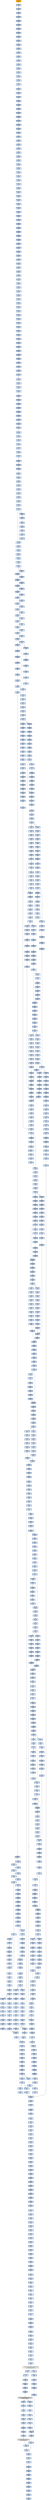strict digraph G {
	graph [bgcolor=transparent,
		name=G
	];
	node [color=lightsteelblue,
		fillcolor=lightsteelblue,
		shape=rectangle,
		style=filled
	];
	"0x0060b3f8"	[color=lightgrey,
		fillcolor=orange,
		label="0x0060b3f8
pusha"];
	"0x0060b3f9"	[label="0x0060b3f9
call"];
	"0x0060b3f8" -> "0x0060b3f9"	[color="#000000"];
	"0x0060b3fe"	[label="0x0060b3fe
popl"];
	"0x0060b3f9" -> "0x0060b3fe"	[color="#000000"];
	"0x0060b3ff"	[label="0x0060b3ff
addl"];
	"0x0060b3fe" -> "0x0060b3ff"	[color="#000000"];
	"0x0060b404"	[label="0x0060b404
movl"];
	"0x0060b3ff" -> "0x0060b404"	[color="#000000"];
	"0x0060b406"	[label="0x0060b406
addl"];
	"0x0060b404" -> "0x0060b406"	[color="#000000"];
	"0x0060b408"	[label="0x0060b408
subl"];
	"0x0060b406" -> "0x0060b408"	[color="#000000"];
	"0x0060b40a"	[label="0x0060b40a
movl"];
	"0x0060b408" -> "0x0060b40a"	[color="#000000"];
	"0x0060b40c"	[label="0x0060b40c
lodsw"];
	"0x0060b40a" -> "0x0060b40c"	[color="#000000"];
	"0x0060b40e"	[label="0x0060b40e
shll"];
	"0x0060b40c" -> "0x0060b40e"	[color="#000000"];
	"0x0060b411"	[label="0x0060b411
movl"];
	"0x0060b40e" -> "0x0060b411"	[color="#000000"];
	"0x0060b413"	[label="0x0060b413
pushl"];
	"0x0060b411" -> "0x0060b413"	[color="#000000"];
	"0x0060b414"	[label="0x0060b414
lodsl"];
	"0x0060b413" -> "0x0060b414"	[color="#000000"];
	"0x0060b415"	[label="0x0060b415
subl"];
	"0x0060b414" -> "0x0060b415"	[color="#000000"];
	"0x0060b417"	[label="0x0060b417
addl"];
	"0x0060b415" -> "0x0060b417"	[color="#000000"];
	"0x0060b419"	[label="0x0060b419
movl"];
	"0x0060b417" -> "0x0060b419"	[color="#000000"];
	"0x0060b41b"	[label="0x0060b41b
pushl"];
	"0x0060b419" -> "0x0060b41b"	[color="#000000"];
	"0x0060b41c"	[label="0x0060b41c
pushl"];
	"0x0060b41b" -> "0x0060b41c"	[color="#000000"];
	"0x0060b41d"	[label="0x0060b41d
decl"];
	"0x0060b41c" -> "0x0060b41d"	[color="#000000"];
	"0x0060b41e"	[label="0x0060b41e
movb"];
	"0x0060b41d" -> "0x0060b41e"	[color="#000000"];
	"0x0060b422"	[label="0x0060b422
movb"];
	"0x0060b41e" -> "0x0060b422"	[color="#000000"];
	"0x0060b425"	[label="0x0060b425
jne"];
	"0x0060b422" -> "0x0060b425"	[color="#000000"];
	"0x0060b427"	[label="0x0060b427
subl"];
	"0x0060b425" -> "0x0060b427"	[color="#000000",
		label=F];
	"0x0060b429"	[label="0x0060b429
lodsb"];
	"0x0060b427" -> "0x0060b429"	[color="#000000"];
	"0x0060b42a"	[label="0x0060b42a
movl"];
	"0x0060b429" -> "0x0060b42a"	[color="#000000"];
	"0x0060b42c"	[label="0x0060b42c
andb"];
	"0x0060b42a" -> "0x0060b42c"	[color="#000000"];
	"0x0060b42f"	[label="0x0060b42f
andb"];
	"0x0060b42c" -> "0x0060b42f"	[color="#000000"];
	"0x0060b431"	[label="0x0060b431
shll"];
	"0x0060b42f" -> "0x0060b431"	[color="#000000"];
	"0x0060b434"	[label="0x0060b434
movb"];
	"0x0060b431" -> "0x0060b434"	[color="#000000"];
	"0x0060b436"	[label="0x0060b436
lodsb"];
	"0x0060b434" -> "0x0060b436"	[color="#000000"];
	"0x0060b437"	[label="0x0060b437
orl"];
	"0x0060b436" -> "0x0060b437"	[color="#000000"];
	"0x0060b439"	[label="0x0060b439
pushl"];
	"0x0060b437" -> "0x0060b439"	[color="#000000"];
	"0x0060b43a"	[label="0x0060b43a
addb"];
	"0x0060b439" -> "0x0060b43a"	[color="#000000"];
	"0x0060b43c"	[label="0x0060b43c
movl"];
	"0x0060b43a" -> "0x0060b43c"	[color="#000000"];
	"0x0060b441"	[label="0x0060b441
shll"];
	"0x0060b43c" -> "0x0060b441"	[color="#000000"];
	"0x0060b443"	[label="0x0060b443
popl"];
	"0x0060b441" -> "0x0060b443"	[color="#000000"];
	"0x0060b444"	[label="0x0060b444
popl"];
	"0x0060b443" -> "0x0060b444"	[color="#000000"];
	"0x0060b445"	[label="0x0060b445
movl"];
	"0x0060b444" -> "0x0060b445"	[color="#000000"];
	"0x0060b447"	[label="0x0060b447
leal"];
	"0x0060b445" -> "0x0060b447"	[color="#000000"];
	"0x0060b44e"	[label="0x0060b44e
pushl"];
	"0x0060b447" -> "0x0060b44e"	[color="#000000"];
	"0x0060b44f"	[label="0x0060b44f
subl"];
	"0x0060b44e" -> "0x0060b44f"	[color="#000000"];
	"0x0060b451"	[label="0x0060b451
pushl"];
	"0x0060b44f" -> "0x0060b451"	[color="#000000"];
	"0x0060b452"	[label="0x0060b452
pushl"];
	"0x0060b451" -> "0x0060b452"	[color="#000000"];
	"0x0060b453"	[label="0x0060b453
movl"];
	"0x0060b452" -> "0x0060b453"	[color="#000000"];
	"0x0060b455"	[label="0x0060b455
pushl"];
	"0x0060b453" -> "0x0060b455"	[color="#000000"];
	"0x0060b456"	[label="0x0060b456
movw"];
	"0x0060b455" -> "0x0060b456"	[color="#000000"];
	"0x0060b459"	[label="0x0060b459
shll"];
	"0x0060b456" -> "0x0060b459"	[color="#000000"];
	"0x0060b45c"	[label="0x0060b45c
pushl"];
	"0x0060b459" -> "0x0060b45c"	[color="#000000"];
	"0x0060b45d"	[label="0x0060b45d
pushl"];
	"0x0060b45c" -> "0x0060b45d"	[color="#000000"];
	"0x0060b45e"	[label="0x0060b45e
addl"];
	"0x0060b45d" -> "0x0060b45e"	[color="#000000"];
	"0x0060b461"	[label="0x0060b461
pushl"];
	"0x0060b45e" -> "0x0060b461"	[color="#000000"];
	"0x0060b462"	[label="0x0060b462
pushl"];
	"0x0060b461" -> "0x0060b462"	[color="#000000"];
	"0x0060b463"	[label="0x0060b463
addl"];
	"0x0060b462" -> "0x0060b463"	[color="#000000"];
	"0x0060b466"	[label="0x0060b466
pushl"];
	"0x0060b463" -> "0x0060b466"	[color="#000000"];
	"0x0060b467"	[label="0x0060b467
pushl"];
	"0x0060b466" -> "0x0060b467"	[color="#000000"];
	"0x0060b468"	[label="0x0060b468
call"];
	"0x0060b467" -> "0x0060b468"	[color="#000000"];
	"0x0060b4cb"	[label="0x0060b4cb
pushl"];
	"0x0060b468" -> "0x0060b4cb"	[color="#000000"];
	"0x0060b4cc"	[label="0x0060b4cc
pushl"];
	"0x0060b4cb" -> "0x0060b4cc"	[color="#000000"];
	"0x0060b4cd"	[label="0x0060b4cd
pushl"];
	"0x0060b4cc" -> "0x0060b4cd"	[color="#000000"];
	"0x0060b4ce"	[label="0x0060b4ce
pushl"];
	"0x0060b4cd" -> "0x0060b4ce"	[color="#000000"];
	"0x0060b4cf"	[label="0x0060b4cf
subl"];
	"0x0060b4ce" -> "0x0060b4cf"	[color="#000000"];
	"0x0060b4d2"	[label="0x0060b4d2
movl"];
	"0x0060b4cf" -> "0x0060b4d2"	[color="#000000"];
	"0x0060b4d9"	[label="0x0060b4d9
movl"];
	"0x0060b4d2" -> "0x0060b4d9"	[color="#000000"];
	"0x0060b4e1"	[label="0x0060b4e1
movb"];
	"0x0060b4d9" -> "0x0060b4e1"	[color="#000000"];
	"0x0060b4e6"	[label="0x0060b4e6
movl"];
	"0x0060b4e1" -> "0x0060b4e6"	[color="#000000"];
	"0x0060b4ed"	[label="0x0060b4ed
leal"];
	"0x0060b4e6" -> "0x0060b4ed"	[color="#000000"];
	"0x0060b4f0"	[label="0x0060b4f0
movl"];
	"0x0060b4ed" -> "0x0060b4f0"	[color="#000000"];
	"0x0060b4f4"	[label="0x0060b4f4
movl"];
	"0x0060b4f0" -> "0x0060b4f4"	[color="#000000"];
	"0x0060b4f9"	[label="0x0060b4f9
movzbl"];
	"0x0060b4f4" -> "0x0060b4f9"	[color="#000000"];
	"0x0060b4fd"	[label="0x0060b4fd
movl"];
	"0x0060b4f9" -> "0x0060b4fd"	[color="#000000"];
	"0x0060b4ff"	[label="0x0060b4ff
shll"];
	"0x0060b4fd" -> "0x0060b4ff"	[color="#000000"];
	"0x0060b501"	[label="0x0060b501
movl"];
	"0x0060b4ff" -> "0x0060b501"	[color="#000000"];
	"0x0060b503"	[label="0x0060b503
decl"];
	"0x0060b501" -> "0x0060b503"	[color="#000000"];
	"0x0060b504"	[label="0x0060b504
movl"];
	"0x0060b503" -> "0x0060b504"	[color="#000000"];
	"0x0060b508"	[label="0x0060b508
movzbl"];
	"0x0060b504" -> "0x0060b508"	[color="#000000"];
	"0x0060b50c"	[label="0x0060b50c
shll"];
	"0x0060b508" -> "0x0060b50c"	[color="#000000"];
	"0x0060b50e"	[label="0x0060b50e
decl"];
	"0x0060b50c" -> "0x0060b50e"	[color="#000000"];
	"0x0060b50f"	[label="0x0060b50f
movl"];
	"0x0060b50e" -> "0x0060b50f"	[color="#000000"];
	"0x0060b513"	[label="0x0060b513
movl"];
	"0x0060b50f" -> "0x0060b513"	[color="#000000"];
	"0x0060b51a"	[label="0x0060b51a
movzbl"];
	"0x0060b513" -> "0x0060b51a"	[color="#000000"];
	"0x0060b51d"	[label="0x0060b51d
movl"];
	"0x0060b51a" -> "0x0060b51d"	[color="#000000"];
	"0x0060b524"	[label="0x0060b524
movl"];
	"0x0060b51d" -> "0x0060b524"	[color="#000000"];
	"0x0060b52c"	[label="0x0060b52c
movl"];
	"0x0060b524" -> "0x0060b52c"	[color="#000000"];
	"0x0060b532"	[label="0x0060b532
movl"];
	"0x0060b52c" -> "0x0060b532"	[color="#000000"];
	"0x0060b537"	[label="0x0060b537
movl"];
	"0x0060b532" -> "0x0060b537"	[color="#000000"];
	"0x0060b53b"	[label="0x0060b53b
movl"];
	"0x0060b537" -> "0x0060b53b"	[color="#000000"];
	"0x0060b543"	[label="0x0060b543
movl"];
	"0x0060b53b" -> "0x0060b543"	[color="#000000"];
	"0x0060b54b"	[label="0x0060b54b
movl"];
	"0x0060b543" -> "0x0060b54b"	[color="#000000"];
	"0x0060b553"	[label="0x0060b553
movl"];
	"0x0060b54b" -> "0x0060b553"	[color="#000000"];
	"0x0060b55b"	[label="0x0060b55b
movzbl"];
	"0x0060b553" -> "0x0060b55b"	[color="#000000"];
	"0x0060b55f"	[label="0x0060b55f
addl"];
	"0x0060b55b" -> "0x0060b55f"	[color="#000000"];
	"0x0060b561"	[label="0x0060b561
shll"];
	"0x0060b55f" -> "0x0060b561"	[color="#000000"];
	"0x0060b563"	[label="0x0060b563
leal"];
	"0x0060b561" -> "0x0060b563"	[color="#000000"];
	"0x0060b569"	[label="0x0060b569
cmpl"];
	"0x0060b563" -> "0x0060b569"	[color="#000000"];
	"0x0060b56d"	[label="0x0060b56d
jae"];
	"0x0060b569" -> "0x0060b56d"	[color="#000000"];
	"0x0060b56f"	[label="0x0060b56f
movl"];
	"0x0060b56d" -> "0x0060b56f"	[color="#000000",
		label=F];
	"0x0060b573"	[label="0x0060b573
movw"];
	"0x0060b56f" -> "0x0060b573"	[color="#000000"];
	"0x0060b578"	[label="0x0060b578
addl"];
	"0x0060b573" -> "0x0060b578"	[color="#000000"];
	"0x0060b57b"	[label="0x0060b57b
loop"];
	"0x0060b578" -> "0x0060b57b"	[color="#000000"];
	"0x0060b57d"	[label="0x0060b57d
movl"];
	"0x0060b57b" -> "0x0060b57d"	[color="#000000",
		label=F];
	"0x0060b584"	[label="0x0060b584
xorl"];
	"0x0060b57d" -> "0x0060b584"	[color="#000000"];
	"0x0060b586"	[label="0x0060b586
movl"];
	"0x0060b584" -> "0x0060b586"	[color="#000000"];
	"0x0060b58e"	[label="0x0060b58e
movl"];
	"0x0060b586" -> "0x0060b58e"	[color="#000000"];
	"0x0060b590"	[label="0x0060b590
addl"];
	"0x0060b58e" -> "0x0060b590"	[color="#000000"];
	"0x0060b597"	[label="0x0060b597
movl"];
	"0x0060b590" -> "0x0060b597"	[color="#000000"];
	"0x0060b59b"	[label="0x0060b59b
xorl"];
	"0x0060b597" -> "0x0060b59b"	[color="#000000"];
	"0x0060b59d"	[label="0x0060b59d
cmpl"];
	"0x0060b59b" -> "0x0060b59d"	[color="#000000"];
	"0x0060b5a1"	[label="0x0060b5a1
je"];
	"0x0060b59d" -> "0x0060b5a1"	[color="#000000"];
	"0x0060b5a7"	[label="0x0060b5a7
movzbl"];
	"0x0060b5a1" -> "0x0060b5a7"	[color="#000000",
		label=F];
	"0x0060b5aa"	[label="0x0060b5aa
shll"];
	"0x0060b5a7" -> "0x0060b5aa"	[color="#000000"];
	"0x0060b5ad"	[label="0x0060b5ad
incl"];
	"0x0060b5aa" -> "0x0060b5ad"	[color="#000000"];
	"0x0060b5ae"	[label="0x0060b5ae
incl"];
	"0x0060b5ad" -> "0x0060b5ae"	[color="#000000"];
	"0x0060b5af"	[label="0x0060b5af
orl"];
	"0x0060b5ae" -> "0x0060b5af"	[color="#000000"];
	"0x0060b5b1"	[label="0x0060b5b1
cmpl"];
	"0x0060b5af" -> "0x0060b5b1"	[color="#000000"];
	"0x0060b5b4"	[label="0x0060b5b4
jle"];
	"0x0060b5b1" -> "0x0060b5b4"	[color="#000000"];
	"0x0060b5b6"	[label="0x0060b5b6
movl"];
	"0x0060b5b4" -> "0x0060b5b6"	[color="#000000",
		label=F];
	"0x0060b5bd"	[label="0x0060b5bd
cmpl"];
	"0x0060b5b6" -> "0x0060b5bd"	[color="#000000"];
	"0x0060b5c1"	[label="0x0060b5c1
jae"];
	"0x0060b5bd" -> "0x0060b5c1"	[color="#000000"];
	"0x0060b5c7"	[label="0x0060b5c7
movl"];
	"0x0060b5c1" -> "0x0060b5c7"	[color="#000000",
		label=F];
	"0x0060b5cb"	[label="0x0060b5cb
andl"];
	"0x0060b5c7" -> "0x0060b5cb"	[color="#000000"];
	"0x0060b5cf"	[label="0x0060b5cf
movl"];
	"0x0060b5cb" -> "0x0060b5cf"	[color="#000000"];
	"0x0060b5d3"	[label="0x0060b5d3
movl"];
	"0x0060b5cf" -> "0x0060b5d3"	[color="#000000"];
	"0x0060b5d7"	[label="0x0060b5d7
shll"];
	"0x0060b5d3" -> "0x0060b5d7"	[color="#000000"];
	"0x0060b5da"	[label="0x0060b5da
movl"];
	"0x0060b5d7" -> "0x0060b5da"	[color="#000000"];
	"0x0060b5de"	[label="0x0060b5de
addl"];
	"0x0060b5da" -> "0x0060b5de"	[color="#000000"];
	"0x0060b5e0"	[label="0x0060b5e0
cmpl"];
	"0x0060b5de" -> "0x0060b5e0"	[color="#000000"];
	"0x0060b5e8"	[label="0x0060b5e8
leal"];
	"0x0060b5e0" -> "0x0060b5e8"	[color="#000000"];
	"0x0060b5eb"	[label="0x0060b5eb
ja"];
	"0x0060b5e8" -> "0x0060b5eb"	[color="#000000"];
	"0x0060b605"	[label="0x0060b605
movl"];
	"0x0060b5eb" -> "0x0060b605"	[color="#000000",
		label=T];
	"0x0060b5ed"	[label="0x0060b5ed
cmpl"];
	"0x0060b5eb" -> "0x0060b5ed"	[color="#000000",
		label=F];
	"0x0060b609"	[label="0x0060b609
movw"];
	"0x0060b605" -> "0x0060b609"	[color="#000000"];
	"0x0060b60d"	[label="0x0060b60d
shrl"];
	"0x0060b609" -> "0x0060b60d"	[color="#000000"];
	"0x0060b610"	[label="0x0060b610
movzwl"];
	"0x0060b60d" -> "0x0060b610"	[color="#000000"];
	"0x0060b613"	[label="0x0060b613
imull"];
	"0x0060b610" -> "0x0060b613"	[color="#000000"];
	"0x0060b616"	[label="0x0060b616
cmpl"];
	"0x0060b613" -> "0x0060b616"	[color="#000000"];
	"0x0060b618"	[label="0x0060b618
jae"];
	"0x0060b616" -> "0x0060b618"	[color="#000000"];
	"0x0060b61e"	[label="0x0060b61e
movl"];
	"0x0060b618" -> "0x0060b61e"	[color="#000000",
		label=F];
	"0x0060b7fb"	[label="0x0060b7fb
movl"];
	"0x0060b618" -> "0x0060b7fb"	[color="#000000",
		label=T];
	"0x0060b622"	[label="0x0060b622
movl"];
	"0x0060b61e" -> "0x0060b622"	[color="#000000"];
	"0x0060b627"	[label="0x0060b627
subl"];
	"0x0060b622" -> "0x0060b627"	[color="#000000"];
	"0x0060b629"	[label="0x0060b629
movb"];
	"0x0060b627" -> "0x0060b629"	[color="#000000"];
	"0x0060b62d"	[label="0x0060b62d
sarl"];
	"0x0060b629" -> "0x0060b62d"	[color="#000000"];
	"0x0060b630"	[label="0x0060b630
movl"];
	"0x0060b62d" -> "0x0060b630"	[color="#000000"];
	"0x0060b635"	[label="0x0060b635
leal"];
	"0x0060b630" -> "0x0060b635"	[color="#000000"];
	"0x0060b638"	[label="0x0060b638
movzbl"];
	"0x0060b635" -> "0x0060b638"	[color="#000000"];
	"0x0060b63d"	[label="0x0060b63d
movw"];
	"0x0060b638" -> "0x0060b63d"	[color="#000000"];
	"0x0060b641"	[label="0x0060b641
movl"];
	"0x0060b63d" -> "0x0060b641"	[color="#000000"];
	"0x0060b645"	[label="0x0060b645
andl"];
	"0x0060b641" -> "0x0060b645"	[color="#000000"];
	"0x0060b649"	[label="0x0060b649
movl"];
	"0x0060b645" -> "0x0060b649"	[color="#000000"];
	"0x0060b64d"	[label="0x0060b64d
shll"];
	"0x0060b649" -> "0x0060b64d"	[color="#000000"];
	"0x0060b64f"	[label="0x0060b64f
movl"];
	"0x0060b64d" -> "0x0060b64f"	[color="#000000"];
	"0x0060b654"	[label="0x0060b654
subl"];
	"0x0060b64f" -> "0x0060b654"	[color="#000000"];
	"0x0060b658"	[label="0x0060b658
sarl"];
	"0x0060b654" -> "0x0060b658"	[color="#000000"];
	"0x0060b65a"	[label="0x0060b65a
addl"];
	"0x0060b658" -> "0x0060b65a"	[color="#000000"];
	"0x0060b65c"	[label="0x0060b65c
imull"];
	"0x0060b65a" -> "0x0060b65c"	[color="#000000"];
	"0x0060b662"	[label="0x0060b662
cmpl"];
	"0x0060b65c" -> "0x0060b662"	[color="#000000"];
	"0x0060b667"	[label="0x0060b667
leal"];
	"0x0060b662" -> "0x0060b667"	[color="#000000"];
	"0x0060b66e"	[label="0x0060b66e
movl"];
	"0x0060b667" -> "0x0060b66e"	[color="#000000"];
	"0x0060b672"	[label="0x0060b672
jle"];
	"0x0060b66e" -> "0x0060b672"	[color="#000000"];
	"0x0060b742"	[label="0x0060b742
leal"];
	"0x0060b672" -> "0x0060b742"	[color="#000000",
		label=T];
	"0x0060b678"	[label="0x0060b678
movl"];
	"0x0060b672" -> "0x0060b678"	[color="#000000",
		label=F];
	"0x0060b745"	[label="0x0060b745
movl"];
	"0x0060b742" -> "0x0060b745"	[color="#000000"];
	"0x0060b749"	[label="0x0060b749
addl"];
	"0x0060b745" -> "0x0060b749"	[color="#000000"];
	"0x0060b74b"	[label="0x0060b74b
cmpl"];
	"0x0060b749" -> "0x0060b74b"	[color="#000000"];
	"0x0060b753"	[label="0x0060b753
ja"];
	"0x0060b74b" -> "0x0060b753"	[color="#000000"];
	"0x0060b76d"	[label="0x0060b76d
movl"];
	"0x0060b753" -> "0x0060b76d"	[color="#000000",
		label=T];
	"0x0060b755"	[label="0x0060b755
cmpl"];
	"0x0060b753" -> "0x0060b755"	[color="#000000",
		label=F];
	"0x0060b771"	[label="0x0060b771
movw"];
	"0x0060b76d" -> "0x0060b771"	[color="#000000"];
	"0x0060b775"	[label="0x0060b775
shrl"];
	"0x0060b771" -> "0x0060b775"	[color="#000000"];
	"0x0060b778"	[label="0x0060b778
movzwl"];
	"0x0060b775" -> "0x0060b778"	[color="#000000"];
	"0x0060b77b"	[label="0x0060b77b
imull"];
	"0x0060b778" -> "0x0060b77b"	[color="#000000"];
	"0x0060b77e"	[label="0x0060b77e
cmpl"];
	"0x0060b77b" -> "0x0060b77e"	[color="#000000"];
	"0x0060b780"	[label="0x0060b780
jae"];
	"0x0060b77e" -> "0x0060b780"	[color="#000000"];
	"0x0060b79b"	[label="0x0060b79b
subl"];
	"0x0060b780" -> "0x0060b79b"	[color="#000000",
		label=T];
	"0x0060b782"	[label="0x0060b782
movl"];
	"0x0060b780" -> "0x0060b782"	[color="#000000",
		label=F];
	"0x0060b79f"	[label="0x0060b79f
subl"];
	"0x0060b79b" -> "0x0060b79f"	[color="#000000"];
	"0x0060b7a1"	[label="0x0060b7a1
movl"];
	"0x0060b79f" -> "0x0060b7a1"	[color="#000000"];
	"0x0060b7a3"	[label="0x0060b7a3
leal"];
	"0x0060b7a1" -> "0x0060b7a3"	[color="#000000"];
	"0x0060b7a6"	[label="0x0060b7a6
shrw"];
	"0x0060b7a3" -> "0x0060b7a6"	[color="#000000"];
	"0x0060b7aa"	[label="0x0060b7aa
subw"];
	"0x0060b7a6" -> "0x0060b7aa"	[color="#000000"];
	"0x0060b7ad"	[label="0x0060b7ad
movw"];
	"0x0060b7aa" -> "0x0060b7ad"	[color="#000000"];
	"0x0060b7b1"	[label="0x0060b7b1
jmp"];
	"0x0060b7ad" -> "0x0060b7b1"	[color="#000000"];
	"0x0060b73a"	[label="0x0060b73a
cmpl"];
	"0x0060b7b1" -> "0x0060b73a"	[color="#000000"];
	"0x0060b740"	[label="0x0060b740
jg"];
	"0x0060b73a" -> "0x0060b740"	[color="#000000"];
	"0x0060b7b3"	[label="0x0060b7b3
movl"];
	"0x0060b740" -> "0x0060b7b3"	[color="#000000",
		label=T];
	"0x0060b786"	[label="0x0060b786
movl"];
	"0x0060b782" -> "0x0060b786"	[color="#000000"];
	"0x0060b78b"	[label="0x0060b78b
subl"];
	"0x0060b786" -> "0x0060b78b"	[color="#000000"];
	"0x0060b78d"	[label="0x0060b78d
movl"];
	"0x0060b78b" -> "0x0060b78d"	[color="#000000"];
	"0x0060b78f"	[label="0x0060b78f
sarl"];
	"0x0060b78d" -> "0x0060b78f"	[color="#000000"];
	"0x0060b792"	[label="0x0060b792
leal"];
	"0x0060b78f" -> "0x0060b792"	[color="#000000"];
	"0x0060b795"	[label="0x0060b795
movw"];
	"0x0060b792" -> "0x0060b795"	[color="#000000"];
	"0x0060b799"	[label="0x0060b799
jmp"];
	"0x0060b795" -> "0x0060b799"	[color="#000000"];
	"0x0060b799" -> "0x0060b73a"	[color="#000000"];
	"0x0060b7b7"	[label="0x0060b7b7
movl"];
	"0x0060b7b3" -> "0x0060b7b7"	[color="#000000"];
	"0x0060b7b9"	[label="0x0060b7b9
movl"];
	"0x0060b7b7" -> "0x0060b7b9"	[color="#000000"];
	"0x0060b7c0"	[label="0x0060b7c0
movb"];
	"0x0060b7b9" -> "0x0060b7c0"	[color="#000000"];
	"0x0060b7c4"	[label="0x0060b7c4
movb"];
	"0x0060b7c0" -> "0x0060b7c4"	[color="#000000"];
	"0x0060b7c7"	[label="0x0060b7c7
incl"];
	"0x0060b7c4" -> "0x0060b7c7"	[color="#000000"];
	"0x0060b7c8"	[label="0x0060b7c8
cmpl"];
	"0x0060b7c7" -> "0x0060b7c8"	[color="#000000"];
	"0x0060b7cd"	[label="0x0060b7cd
movl"];
	"0x0060b7c8" -> "0x0060b7cd"	[color="#000000"];
	"0x0060b7d1"	[label="0x0060b7d1
jg"];
	"0x0060b7cd" -> "0x0060b7d1"	[color="#000000"];
	"0x0060b7d3"	[label="0x0060b7d3
movl"];
	"0x0060b7d1" -> "0x0060b7d3"	[color="#000000",
		label=F];
	"0x0060b7e0"	[label="0x0060b7e0
cmpl"];
	"0x0060b7d1" -> "0x0060b7e0"	[color="#000000",
		label=T];
	"0x0060b7db"	[label="0x0060b7db
jmp"];
	"0x0060b7d3" -> "0x0060b7db"	[color="#000000"];
	"0x0060befc"	[label="0x0060befc
movl"];
	"0x0060b7db" -> "0x0060befc"	[color="#000000"];
	"0x0060bf03"	[label="0x0060bf03
cmpl"];
	"0x0060befc" -> "0x0060bf03"	[color="#000000"];
	"0x0060bf07"	[label="0x0060bf07
jb"];
	"0x0060bf03" -> "0x0060bf07"	[color="#000000"];
	"0x0060bf0d"	[label="0x0060bf0d
cmpl"];
	"0x0060bf07" -> "0x0060bf0d"	[color="#000000",
		label=F];
	"0x0060b5f1"	[label="0x0060b5f1
je"];
	"0x0060b5ed" -> "0x0060b5f1"	[color="#000000"];
	"0x0060b5f7"	[label="0x0060b5f7
shll"];
	"0x0060b5f1" -> "0x0060b5f7"	[color="#000000",
		label=F];
	"0x0060b5fc"	[label="0x0060b5fc
movzbl"];
	"0x0060b5f7" -> "0x0060b5fc"	[color="#000000"];
	"0x0060b5ff"	[label="0x0060b5ff
shll"];
	"0x0060b5fc" -> "0x0060b5ff"	[color="#000000"];
	"0x0060b602"	[label="0x0060b602
incl"];
	"0x0060b5ff" -> "0x0060b602"	[color="#000000"];
	"0x0060b603"	[label="0x0060b603
orl"];
	"0x0060b602" -> "0x0060b603"	[color="#000000"];
	"0x0060b603" -> "0x0060b605"	[color="#000000"];
	"0x0060b759"	[label="0x0060b759
je"];
	"0x0060b755" -> "0x0060b759"	[color="#000000"];
	"0x0060b75f"	[label="0x0060b75f
shll"];
	"0x0060b759" -> "0x0060b75f"	[color="#000000",
		label=F];
	"0x0060b764"	[label="0x0060b764
movzbl"];
	"0x0060b75f" -> "0x0060b764"	[color="#000000"];
	"0x0060b767"	[label="0x0060b767
shll"];
	"0x0060b764" -> "0x0060b767"	[color="#000000"];
	"0x0060b76a"	[label="0x0060b76a
incl"];
	"0x0060b767" -> "0x0060b76a"	[color="#000000"];
	"0x0060b76b"	[label="0x0060b76b
orl"];
	"0x0060b76a" -> "0x0060b76b"	[color="#000000"];
	"0x0060b76b" -> "0x0060b76d"	[color="#000000"];
	"0x0060b7ff"	[label="0x0060b7ff
subl"];
	"0x0060b7fb" -> "0x0060b7ff"	[color="#000000"];
	"0x0060b801"	[label="0x0060b801
movl"];
	"0x0060b7ff" -> "0x0060b801"	[color="#000000"];
	"0x0060b805"	[label="0x0060b805
subl"];
	"0x0060b801" -> "0x0060b805"	[color="#000000"];
	"0x0060b807"	[label="0x0060b807
movl"];
	"0x0060b805" -> "0x0060b807"	[color="#000000"];
	"0x0060b809"	[label="0x0060b809
shrw"];
	"0x0060b807" -> "0x0060b809"	[color="#000000"];
	"0x0060b80d"	[label="0x0060b80d
subw"];
	"0x0060b809" -> "0x0060b80d"	[color="#000000"];
	"0x0060b810"	[label="0x0060b810
cmpl"];
	"0x0060b80d" -> "0x0060b810"	[color="#000000"];
	"0x0060b816"	[label="0x0060b816
movw"];
	"0x0060b810" -> "0x0060b816"	[color="#000000"];
	"0x0060b81a"	[label="0x0060b81a
movl"];
	"0x0060b816" -> "0x0060b81a"	[color="#000000"];
	"0x0060b81e"	[label="0x0060b81e
leal"];
	"0x0060b81a" -> "0x0060b81e"	[color="#000000"];
	"0x0060b822"	[label="0x0060b822
movl"];
	"0x0060b81e" -> "0x0060b822"	[color="#000000"];
	"0x0060b826"	[label="0x0060b826
ja"];
	"0x0060b822" -> "0x0060b826"	[color="#000000"];
	"0x0060b83e"	[label="0x0060b83e
movl"];
	"0x0060b826" -> "0x0060b83e"	[color="#000000",
		label=T];
	"0x0060b828"	[label="0x0060b828
cmpl"];
	"0x0060b826" -> "0x0060b828"	[color="#000000",
		label=F];
	"0x0060b842"	[label="0x0060b842
movl"];
	"0x0060b83e" -> "0x0060b842"	[color="#000000"];
	"0x0060b844"	[label="0x0060b844
shrl"];
	"0x0060b842" -> "0x0060b844"	[color="#000000"];
	"0x0060b847"	[label="0x0060b847
movw"];
	"0x0060b844" -> "0x0060b847"	[color="#000000"];
	"0x0060b84e"	[label="0x0060b84e
movzwl"];
	"0x0060b847" -> "0x0060b84e"	[color="#000000"];
	"0x0060b851"	[label="0x0060b851
imull"];
	"0x0060b84e" -> "0x0060b851"	[color="#000000"];
	"0x0060b854"	[label="0x0060b854
cmpl"];
	"0x0060b851" -> "0x0060b854"	[color="#000000"];
	"0x0060b856"	[label="0x0060b856
jae"];
	"0x0060b854" -> "0x0060b856"	[color="#000000"];
	"0x0060b858"	[label="0x0060b858
movl"];
	"0x0060b856" -> "0x0060b858"	[color="#000000",
		label=F];
	"0x0060b8aa"	[label="0x0060b8aa
movl"];
	"0x0060b856" -> "0x0060b8aa"	[color="#000000",
		label=T];
	"0x0060b85a"	[label="0x0060b85a
movl"];
	"0x0060b858" -> "0x0060b85a"	[color="#000000"];
	"0x0060b85f"	[label="0x0060b85f
subl"];
	"0x0060b85a" -> "0x0060b85f"	[color="#000000"];
	"0x0060b861"	[label="0x0060b861
movl"];
	"0x0060b85f" -> "0x0060b861"	[color="#000000"];
	"0x0060b865"	[label="0x0060b865
sarl"];
	"0x0060b861" -> "0x0060b865"	[color="#000000"];
	"0x0060b868"	[label="0x0060b868
movl"];
	"0x0060b865" -> "0x0060b868"	[color="#000000"];
	"0x0060b86c"	[label="0x0060b86c
leal"];
	"0x0060b868" -> "0x0060b86c"	[color="#000000"];
	"0x0060b86f"	[label="0x0060b86f
movl"];
	"0x0060b86c" -> "0x0060b86f"	[color="#000000"];
	"0x0060b873"	[label="0x0060b873
movl"];
	"0x0060b86f" -> "0x0060b873"	[color="#000000"];
	"0x0060b877"	[label="0x0060b877
movl"];
	"0x0060b873" -> "0x0060b877"	[color="#000000"];
	"0x0060b87b"	[label="0x0060b87b
movw"];
	"0x0060b877" -> "0x0060b87b"	[color="#000000"];
	"0x0060b882"	[label="0x0060b882
movl"];
	"0x0060b87b" -> "0x0060b882"	[color="#000000"];
	"0x0060b886"	[label="0x0060b886
movl"];
	"0x0060b882" -> "0x0060b886"	[color="#000000"];
	"0x0060b88a"	[label="0x0060b88a
movl"];
	"0x0060b886" -> "0x0060b88a"	[color="#000000"];
	"0x0060b88e"	[label="0x0060b88e
xorl"];
	"0x0060b88a" -> "0x0060b88e"	[color="#000000"];
	"0x0060b890"	[label="0x0060b890
cmpl"];
	"0x0060b88e" -> "0x0060b890"	[color="#000000"];
	"0x0060b895"	[label="0x0060b895
setg"];
	"0x0060b890" -> "0x0060b895"	[color="#000000"];
	"0x0060b898"	[label="0x0060b898
addl"];
	"0x0060b895" -> "0x0060b898"	[color="#000000"];
	"0x0060b89e"	[label="0x0060b89e
leal"];
	"0x0060b898" -> "0x0060b89e"	[color="#000000"];
	"0x0060b8a1"	[label="0x0060b8a1
movl"];
	"0x0060b89e" -> "0x0060b8a1"	[color="#000000"];
	"0x0060b8a5"	[label="0x0060b8a5
jmp"];
	"0x0060b8a1" -> "0x0060b8a5"	[color="#000000"];
	"0x0060bb1e"	[label="0x0060bb1e
cmpl"];
	"0x0060b8a5" -> "0x0060bb1e"	[color="#000000"];
	"0x0060bb24"	[label="0x0060bb24
ja"];
	"0x0060bb1e" -> "0x0060bb24"	[color="#000000"];
	"0x0060bb3c"	[label="0x0060bb3c
movw"];
	"0x0060bb24" -> "0x0060bb3c"	[color="#000000",
		label=T];
	"0x0060bb26"	[label="0x0060bb26
cmpl"];
	"0x0060bb24" -> "0x0060bb26"	[color="#000000",
		label=F];
	"0x0060bb3f"	[label="0x0060bb3f
movl"];
	"0x0060bb3c" -> "0x0060bb3f"	[color="#000000"];
	"0x0060bb41"	[label="0x0060bb41
shrl"];
	"0x0060bb3f" -> "0x0060bb41"	[color="#000000"];
	"0x0060bb44"	[label="0x0060bb44
movzwl"];
	"0x0060bb41" -> "0x0060bb44"	[color="#000000"];
	"0x0060bb47"	[label="0x0060bb47
imull"];
	"0x0060bb44" -> "0x0060bb47"	[color="#000000"];
	"0x0060bb4a"	[label="0x0060bb4a
cmpl"];
	"0x0060bb47" -> "0x0060bb4a"	[color="#000000"];
	"0x0060bb4c"	[label="0x0060bb4c
jae"];
	"0x0060bb4a" -> "0x0060bb4c"	[color="#000000"];
	"0x0060bb4e"	[label="0x0060bb4e
movl"];
	"0x0060bb4c" -> "0x0060bb4e"	[color="#000000",
		label=F];
	"0x0060bb7d"	[label="0x0060bb7d
subl"];
	"0x0060bb4c" -> "0x0060bb7d"	[color="#000000",
		label=T];
	"0x0060bb52"	[label="0x0060bb52
movl"];
	"0x0060bb4e" -> "0x0060bb52"	[color="#000000"];
	"0x0060bb57"	[label="0x0060bb57
subl"];
	"0x0060bb52" -> "0x0060bb57"	[color="#000000"];
	"0x0060bb59"	[label="0x0060bb59
shll"];
	"0x0060bb57" -> "0x0060bb59"	[color="#000000"];
	"0x0060bb5e"	[label="0x0060bb5e
sarl"];
	"0x0060bb59" -> "0x0060bb5e"	[color="#000000"];
	"0x0060bb61"	[label="0x0060bb61
movl"];
	"0x0060bb5e" -> "0x0060bb61"	[color="#000000"];
	"0x0060bb69"	[label="0x0060bb69
leal"];
	"0x0060bb61" -> "0x0060bb69"	[color="#000000"];
	"0x0060bb6c"	[label="0x0060bb6c
movw"];
	"0x0060bb69" -> "0x0060bb6c"	[color="#000000"];
	"0x0060bb6f"	[label="0x0060bb6f
movl"];
	"0x0060bb6c" -> "0x0060bb6f"	[color="#000000"];
	"0x0060bb73"	[label="0x0060bb73
leal"];
	"0x0060bb6f" -> "0x0060bb73"	[color="#000000"];
	"0x0060bb77"	[label="0x0060bb77
movl"];
	"0x0060bb73" -> "0x0060bb77"	[color="#000000"];
	"0x0060bb7b"	[label="0x0060bb7b
jmp"];
	"0x0060bb77" -> "0x0060bb7b"	[color="#000000"];
	"0x0060bbef"	[label="0x0060bbef
movl"];
	"0x0060bb7b" -> "0x0060bbef"	[color="#000000"];
	"0x0060bbf7"	[label="0x0060bbf7
jmp"];
	"0x0060bbef" -> "0x0060bbf7"	[color="#000000"];
	"0x0060bc28"	[label="0x0060bc28
movl"];
	"0x0060bbf7" -> "0x0060bc28"	[color="#000000"];
	"0x0060bc2c"	[label="0x0060bc2c
movl"];
	"0x0060bc28" -> "0x0060bc2c"	[color="#000000"];
	"0x0060bc31"	[label="0x0060bc31
movl"];
	"0x0060bc2c" -> "0x0060bc31"	[color="#000000"];
	"0x0060bc35"	[label="0x0060bc35
leal"];
	"0x0060bc31" -> "0x0060bc35"	[color="#000000"];
	"0x0060bc38"	[label="0x0060bc38
movl"];
	"0x0060bc35" -> "0x0060bc38"	[color="#000000"];
	"0x0060bc3c"	[label="0x0060bc3c
addl"];
	"0x0060bc38" -> "0x0060bc3c"	[color="#000000"];
	"0x0060bc3e"	[label="0x0060bc3e
cmpl"];
	"0x0060bc3c" -> "0x0060bc3e"	[color="#000000"];
	"0x0060bc46"	[label="0x0060bc46
ja"];
	"0x0060bc3e" -> "0x0060bc46"	[color="#000000"];
	"0x0060bc48"	[label="0x0060bc48
cmpl"];
	"0x0060bc46" -> "0x0060bc48"	[color="#000000",
		label=F];
	"0x0060bc60"	[label="0x0060bc60
movl"];
	"0x0060bc46" -> "0x0060bc60"	[color="#000000",
		label=T];
	"0x0060bc4c"	[label="0x0060bc4c
je"];
	"0x0060bc48" -> "0x0060bc4c"	[color="#000000"];
	"0x0060bc52"	[label="0x0060bc52
shll"];
	"0x0060bc4c" -> "0x0060bc52"	[color="#000000",
		label=F];
	"0x0060bc57"	[label="0x0060bc57
movzbl"];
	"0x0060bc52" -> "0x0060bc57"	[color="#000000"];
	"0x0060bc5a"	[label="0x0060bc5a
shll"];
	"0x0060bc57" -> "0x0060bc5a"	[color="#000000"];
	"0x0060bc5d"	[label="0x0060bc5d
incl"];
	"0x0060bc5a" -> "0x0060bc5d"	[color="#000000"];
	"0x0060bc5e"	[label="0x0060bc5e
orl"];
	"0x0060bc5d" -> "0x0060bc5e"	[color="#000000"];
	"0x0060bc5e" -> "0x0060bc60"	[color="#000000"];
	"0x0060bc64"	[label="0x0060bc64
movw"];
	"0x0060bc60" -> "0x0060bc64"	[color="#000000"];
	"0x0060bc67"	[label="0x0060bc67
shrl"];
	"0x0060bc64" -> "0x0060bc67"	[color="#000000"];
	"0x0060bc6a"	[label="0x0060bc6a
movzwl"];
	"0x0060bc67" -> "0x0060bc6a"	[color="#000000"];
	"0x0060bc6d"	[label="0x0060bc6d
imull"];
	"0x0060bc6a" -> "0x0060bc6d"	[color="#000000"];
	"0x0060bc70"	[label="0x0060bc70
cmpl"];
	"0x0060bc6d" -> "0x0060bc70"	[color="#000000"];
	"0x0060bc72"	[label="0x0060bc72
jae"];
	"0x0060bc70" -> "0x0060bc72"	[color="#000000"];
	"0x0060bc74"	[label="0x0060bc74
movl"];
	"0x0060bc72" -> "0x0060bc74"	[color="#000000",
		label=F];
	"0x0060bc8c"	[label="0x0060bc8c
subl"];
	"0x0060bc72" -> "0x0060bc8c"	[color="#000000",
		label=T];
	"0x0060bc78"	[label="0x0060bc78
movl"];
	"0x0060bc74" -> "0x0060bc78"	[color="#000000"];
	"0x0060bc7d"	[label="0x0060bc7d
subl"];
	"0x0060bc78" -> "0x0060bc7d"	[color="#000000"];
	"0x0060bc7f"	[label="0x0060bc7f
sarl"];
	"0x0060bc7d" -> "0x0060bc7f"	[color="#000000"];
	"0x0060bc82"	[label="0x0060bc82
leal"];
	"0x0060bc7f" -> "0x0060bc82"	[color="#000000"];
	"0x0060bc85"	[label="0x0060bc85
movl"];
	"0x0060bc82" -> "0x0060bc85"	[color="#000000"];
	"0x0060bc87"	[label="0x0060bc87
movw"];
	"0x0060bc85" -> "0x0060bc87"	[color="#000000"];
	"0x0060bc8a"	[label="0x0060bc8a
jmp"];
	"0x0060bc87" -> "0x0060bc8a"	[color="#000000"];
	"0x0060bca1"	[label="0x0060bca1
movl"];
	"0x0060bc8a" -> "0x0060bca1"	[color="#000000"];
	"0x0060bca5"	[label="0x0060bca5
decl"];
	"0x0060bca1" -> "0x0060bca5"	[color="#000000"];
	"0x0060bca6"	[label="0x0060bca6
movl"];
	"0x0060bca5" -> "0x0060bca6"	[color="#000000"];
	"0x0060bcaa"	[label="0x0060bcaa
jne"];
	"0x0060bca6" -> "0x0060bcaa"	[color="#000000"];
	"0x0060bcac"	[label="0x0060bcac
movb"];
	"0x0060bcaa" -> "0x0060bcac"	[color="#000000",
		label=F];
	"0x0060bcb0"	[label="0x0060bcb0
movl"];
	"0x0060bcac" -> "0x0060bcb0"	[color="#000000"];
	"0x0060bcb5"	[label="0x0060bcb5
shll"];
	"0x0060bcb0" -> "0x0060bcb5"	[color="#000000"];
	"0x0060bcb7"	[label="0x0060bcb7
subl"];
	"0x0060bcb5" -> "0x0060bcb7"	[color="#000000"];
	"0x0060bcb9"	[label="0x0060bcb9
addl"];
	"0x0060bcb7" -> "0x0060bcb9"	[color="#000000"];
	"0x0060bcbd"	[label="0x0060bcbd
cmpl"];
	"0x0060bcb9" -> "0x0060bcbd"	[color="#000000"];
	"0x0060bcc2"	[label="0x0060bcc2
movl"];
	"0x0060bcbd" -> "0x0060bcc2"	[color="#000000"];
	"0x0060bcc6"	[label="0x0060bcc6
jg"];
	"0x0060bcc2" -> "0x0060bcc6"	[color="#000000"];
	"0x0060bccc"	[label="0x0060bccc
addl"];
	"0x0060bcc6" -> "0x0060bccc"	[color="#000000",
		label=F];
	"0x0060beb3"	[label="0x0060beb3
movl"];
	"0x0060bcc6" -> "0x0060beb3"	[color="#000000",
		label=T];
	"0x0060bcd1"	[label="0x0060bcd1
cmpl"];
	"0x0060bccc" -> "0x0060bcd1"	[color="#000000"];
	"0x0060bcd4"	[label="0x0060bcd4
movl"];
	"0x0060bcd1" -> "0x0060bcd4"	[color="#000000"];
	"0x0060bcd6"	[label="0x0060bcd6
jle"];
	"0x0060bcd4" -> "0x0060bcd6"	[color="#000000"];
	"0x0060bcdd"	[label="0x0060bcdd
movl"];
	"0x0060bcd6" -> "0x0060bcdd"	[color="#000000",
		label=T];
	"0x0060bcd8"	[label="0x0060bcd8
movl"];
	"0x0060bcd6" -> "0x0060bcd8"	[color="#000000",
		label=F];
	"0x0060bce1"	[label="0x0060bce1
shll"];
	"0x0060bcdd" -> "0x0060bce1"	[color="#000000"];
	"0x0060bce4"	[label="0x0060bce4
movl"];
	"0x0060bce1" -> "0x0060bce4"	[color="#000000"];
	"0x0060bcec"	[label="0x0060bcec
leal"];
	"0x0060bce4" -> "0x0060bcec"	[color="#000000"];
	"0x0060bcf3"	[label="0x0060bcf3
movl"];
	"0x0060bcec" -> "0x0060bcf3"	[color="#000000"];
	"0x0060bcf7"	[label="0x0060bcf7
movl"];
	"0x0060bcf3" -> "0x0060bcf7"	[color="#000000"];
	"0x0060bcfc"	[label="0x0060bcfc
leal"];
	"0x0060bcf7" -> "0x0060bcfc"	[color="#000000"];
	"0x0060bcff"	[label="0x0060bcff
movl"];
	"0x0060bcfc" -> "0x0060bcff"	[color="#000000"];
	"0x0060bd03"	[label="0x0060bd03
addl"];
	"0x0060bcff" -> "0x0060bd03"	[color="#000000"];
	"0x0060bd05"	[label="0x0060bd05
cmpl"];
	"0x0060bd03" -> "0x0060bd05"	[color="#000000"];
	"0x0060bd0d"	[label="0x0060bd0d
ja"];
	"0x0060bd05" -> "0x0060bd0d"	[color="#000000"];
	"0x0060bd27"	[label="0x0060bd27
movl"];
	"0x0060bd0d" -> "0x0060bd27"	[color="#000000",
		label=T];
	"0x0060bd0f"	[label="0x0060bd0f
cmpl"];
	"0x0060bd0d" -> "0x0060bd0f"	[color="#000000",
		label=F];
	"0x0060bd2b"	[label="0x0060bd2b
movw"];
	"0x0060bd27" -> "0x0060bd2b"	[color="#000000"];
	"0x0060bd2e"	[label="0x0060bd2e
shrl"];
	"0x0060bd2b" -> "0x0060bd2e"	[color="#000000"];
	"0x0060bd31"	[label="0x0060bd31
movzwl"];
	"0x0060bd2e" -> "0x0060bd31"	[color="#000000"];
	"0x0060bd34"	[label="0x0060bd34
imull"];
	"0x0060bd31" -> "0x0060bd34"	[color="#000000"];
	"0x0060bd37"	[label="0x0060bd37
cmpl"];
	"0x0060bd34" -> "0x0060bd37"	[color="#000000"];
	"0x0060bd39"	[label="0x0060bd39
jae"];
	"0x0060bd37" -> "0x0060bd39"	[color="#000000"];
	"0x0060bd3b"	[label="0x0060bd3b
movl"];
	"0x0060bd39" -> "0x0060bd3b"	[color="#000000",
		label=F];
	"0x0060bd53"	[label="0x0060bd53
subl"];
	"0x0060bd39" -> "0x0060bd53"	[color="#000000",
		label=T];
	"0x0060bd3f"	[label="0x0060bd3f
movl"];
	"0x0060bd3b" -> "0x0060bd3f"	[color="#000000"];
	"0x0060bd44"	[label="0x0060bd44
subl"];
	"0x0060bd3f" -> "0x0060bd44"	[color="#000000"];
	"0x0060bd46"	[label="0x0060bd46
sarl"];
	"0x0060bd44" -> "0x0060bd46"	[color="#000000"];
	"0x0060bd49"	[label="0x0060bd49
leal"];
	"0x0060bd46" -> "0x0060bd49"	[color="#000000"];
	"0x0060bd4c"	[label="0x0060bd4c
movw"];
	"0x0060bd49" -> "0x0060bd4c"	[color="#000000"];
	"0x0060bd4f"	[label="0x0060bd4f
movl"];
	"0x0060bd4c" -> "0x0060bd4f"	[color="#000000"];
	"0x0060bd51"	[label="0x0060bd51
jmp"];
	"0x0060bd4f" -> "0x0060bd51"	[color="#000000"];
	"0x0060bd68"	[label="0x0060bd68
movl"];
	"0x0060bd51" -> "0x0060bd68"	[color="#000000"];
	"0x0060bd6c"	[label="0x0060bd6c
decl"];
	"0x0060bd68" -> "0x0060bd6c"	[color="#000000"];
	"0x0060bd6d"	[label="0x0060bd6d
movl"];
	"0x0060bd6c" -> "0x0060bd6d"	[color="#000000"];
	"0x0060bd71"	[label="0x0060bd71
jne"];
	"0x0060bd6d" -> "0x0060bd71"	[color="#000000"];
	"0x0060bd73"	[label="0x0060bd73
leal"];
	"0x0060bd71" -> "0x0060bd73"	[color="#000000",
		label=F];
	"0x0060bd57"	[label="0x0060bd57
subl"];
	"0x0060bd53" -> "0x0060bd57"	[color="#000000"];
	"0x0060bd59"	[label="0x0060bd59
movl"];
	"0x0060bd57" -> "0x0060bd59"	[color="#000000"];
	"0x0060bd5b"	[label="0x0060bd5b
shrw"];
	"0x0060bd59" -> "0x0060bd5b"	[color="#000000"];
	"0x0060bd5f"	[label="0x0060bd5f
subw"];
	"0x0060bd5b" -> "0x0060bd5f"	[color="#000000"];
	"0x0060bd62"	[label="0x0060bd62
leal"];
	"0x0060bd5f" -> "0x0060bd62"	[color="#000000"];
	"0x0060bd65"	[label="0x0060bd65
movw"];
	"0x0060bd62" -> "0x0060bd65"	[color="#000000"];
	"0x0060bd65" -> "0x0060bd68"	[color="#000000"];
	"0x0060bd13"	[label="0x0060bd13
je"];
	"0x0060bd0f" -> "0x0060bd13"	[color="#000000"];
	"0x0060bd19"	[label="0x0060bd19
shll"];
	"0x0060bd13" -> "0x0060bd19"	[color="#000000",
		label=F];
	"0x0060bd1e"	[label="0x0060bd1e
movzbl"];
	"0x0060bd19" -> "0x0060bd1e"	[color="#000000"];
	"0x0060bd21"	[label="0x0060bd21
shll"];
	"0x0060bd1e" -> "0x0060bd21"	[color="#000000"];
	"0x0060bd24"	[label="0x0060bd24
incl"];
	"0x0060bd21" -> "0x0060bd24"	[color="#000000"];
	"0x0060bd25"	[label="0x0060bd25
orl"];
	"0x0060bd24" -> "0x0060bd25"	[color="#000000"];
	"0x0060bd25" -> "0x0060bd27"	[color="#000000"];
	"0x0060bd76"	[label="0x0060bd76
cmpl"];
	"0x0060bd73" -> "0x0060bd76"	[color="#000000"];
	"0x0060bd79"	[label="0x0060bd79
movl"];
	"0x0060bd76" -> "0x0060bd79"	[color="#000000"];
	"0x0060bd7c"	[label="0x0060bd7c
jle"];
	"0x0060bd79" -> "0x0060bd7c"	[color="#000000"];
	"0x0060bd82"	[label="0x0060bd82
movl"];
	"0x0060bd7c" -> "0x0060bd82"	[color="#000000",
		label=F];
	"0x0060bea9"	[label="0x0060bea9
movl"];
	"0x0060bd7c" -> "0x0060bea9"	[color="#000000",
		label=T];
	"0x0060bd84"	[label="0x0060bd84
movl"];
	"0x0060bd82" -> "0x0060bd84"	[color="#000000"];
	"0x0060bd86"	[label="0x0060bd86
sarl"];
	"0x0060bd84" -> "0x0060bd86"	[color="#000000"];
	"0x0060bd88"	[label="0x0060bd88
andl"];
	"0x0060bd86" -> "0x0060bd88"	[color="#000000"];
	"0x0060bd8b"	[label="0x0060bd8b
leal"];
	"0x0060bd88" -> "0x0060bd8b"	[color="#000000"];
	"0x0060bd8e"	[label="0x0060bd8e
orl"];
	"0x0060bd8b" -> "0x0060bd8e"	[color="#000000"];
	"0x0060bd91"	[label="0x0060bd91
cmpl"];
	"0x0060bd8e" -> "0x0060bd91"	[color="#000000"];
	"0x0060bd94"	[label="0x0060bd94
movl"];
	"0x0060bd91" -> "0x0060bd94"	[color="#000000"];
	"0x0060bd98"	[label="0x0060bd98
jg"];
	"0x0060bd94" -> "0x0060bd98"	[color="#000000"];
	"0x0060bd9a"	[label="0x0060bd9a
movl"];
	"0x0060bd98" -> "0x0060bd9a"	[color="#000000",
		label=F];
	"0x0060bdb6"	[label="0x0060bdb6
leal"];
	"0x0060bd98" -> "0x0060bdb6"	[color="#000000",
		label=T];
	"0x0060bd9e"	[label="0x0060bd9e
shll"];
	"0x0060bd9a" -> "0x0060bd9e"	[color="#000000"];
	"0x0060bda0"	[label="0x0060bda0
addl"];
	"0x0060bd9e" -> "0x0060bda0"	[color="#000000"];
	"0x0060bda2"	[label="0x0060bda2
movl"];
	"0x0060bda0" -> "0x0060bda2"	[color="#000000"];
	"0x0060bda5"	[label="0x0060bda5
leal"];
	"0x0060bda2" -> "0x0060bda5"	[color="#000000"];
	"0x0060bda9"	[label="0x0060bda9
subl"];
	"0x0060bda5" -> "0x0060bda9"	[color="#000000"];
	"0x0060bdab"	[label="0x0060bdab
addl"];
	"0x0060bda9" -> "0x0060bdab"	[color="#000000"];
	"0x0060bdb0"	[label="0x0060bdb0
movl"];
	"0x0060bdab" -> "0x0060bdb0"	[color="#000000"];
	"0x0060bdb4"	[label="0x0060bdb4
jmp"];
	"0x0060bdb0" -> "0x0060bdb4"	[color="#000000"];
	"0x0060be0c"	[label="0x0060be0c
movl"];
	"0x0060bdb4" -> "0x0060be0c"	[color="#000000"];
	"0x0060be14"	[label="0x0060be14
movl"];
	"0x0060be0c" -> "0x0060be14"	[color="#000000"];
	"0x0060be19"	[label="0x0060be19
movl"];
	"0x0060be14" -> "0x0060be19"	[color="#000000"];
	"0x0060be1d"	[label="0x0060be1d
addl"];
	"0x0060be19" -> "0x0060be1d"	[color="#000000"];
	"0x0060be1f"	[label="0x0060be1f
movl"];
	"0x0060be1d" -> "0x0060be1f"	[color="#000000"];
	"0x0060be23"	[label="0x0060be23
addl"];
	"0x0060be1f" -> "0x0060be23"	[color="#000000"];
	"0x0060be25"	[label="0x0060be25
cmpl"];
	"0x0060be23" -> "0x0060be25"	[color="#000000"];
	"0x0060be2d"	[label="0x0060be2d
ja"];
	"0x0060be25" -> "0x0060be2d"	[color="#000000"];
	"0x0060be47"	[label="0x0060be47
movl"];
	"0x0060be2d" -> "0x0060be47"	[color="#000000",
		label=T];
	"0x0060be2f"	[label="0x0060be2f
cmpl"];
	"0x0060be2d" -> "0x0060be2f"	[color="#000000",
		label=F];
	"0x0060be4b"	[label="0x0060be4b
movw"];
	"0x0060be47" -> "0x0060be4b"	[color="#000000"];
	"0x0060be4f"	[label="0x0060be4f
shrl"];
	"0x0060be4b" -> "0x0060be4f"	[color="#000000"];
	"0x0060be52"	[label="0x0060be52
movzwl"];
	"0x0060be4f" -> "0x0060be52"	[color="#000000"];
	"0x0060be55"	[label="0x0060be55
imull"];
	"0x0060be52" -> "0x0060be55"	[color="#000000"];
	"0x0060be58"	[label="0x0060be58
cmpl"];
	"0x0060be55" -> "0x0060be58"	[color="#000000"];
	"0x0060be5a"	[label="0x0060be5a
jae"];
	"0x0060be58" -> "0x0060be5a"	[color="#000000"];
	"0x0060be77"	[label="0x0060be77
subl"];
	"0x0060be5a" -> "0x0060be77"	[color="#000000",
		label=T];
	"0x0060be5c"	[label="0x0060be5c
movl"];
	"0x0060be5a" -> "0x0060be5c"	[color="#000000",
		label=F];
	"0x0060be7b"	[label="0x0060be7b
subl"];
	"0x0060be77" -> "0x0060be7b"	[color="#000000"];
	"0x0060be7d"	[label="0x0060be7d
movl"];
	"0x0060be7b" -> "0x0060be7d"	[color="#000000"];
	"0x0060be7f"	[label="0x0060be7f
shrw"];
	"0x0060be7d" -> "0x0060be7f"	[color="#000000"];
	"0x0060be83"	[label="0x0060be83
subw"];
	"0x0060be7f" -> "0x0060be83"	[color="#000000"];
	"0x0060be86"	[label="0x0060be86
movl"];
	"0x0060be83" -> "0x0060be86"	[color="#000000"];
	"0x0060be8a"	[label="0x0060be8a
movw"];
	"0x0060be86" -> "0x0060be8a"	[color="#000000"];
	"0x0060be8e"	[label="0x0060be8e
movl"];
	"0x0060be8a" -> "0x0060be8e"	[color="#000000"];
	"0x0060be92"	[label="0x0060be92
incl"];
	"0x0060be8e" -> "0x0060be92"	[color="#000000"];
	"0x0060be93"	[label="0x0060be93
orl"];
	"0x0060be92" -> "0x0060be93"	[color="#000000"];
	"0x0060be96"	[label="0x0060be96
movl"];
	"0x0060be93" -> "0x0060be96"	[color="#000000"];
	"0x0060be9a"	[label="0x0060be9a
shll"];
	"0x0060be96" -> "0x0060be9a"	[color="#000000"];
	"0x0060be9e"	[label="0x0060be9e
decl"];
	"0x0060be9a" -> "0x0060be9e"	[color="#000000"];
	"0x0060be9f"	[label="0x0060be9f
movl"];
	"0x0060be9e" -> "0x0060be9f"	[color="#000000"];
	"0x0060bea3"	[label="0x0060bea3
jne"];
	"0x0060be9f" -> "0x0060bea3"	[color="#000000"];
	"0x0060bea3" -> "0x0060bea9"	[color="#000000",
		label=F];
	"0x0060be60"	[label="0x0060be60
movl"];
	"0x0060be5c" -> "0x0060be60"	[color="#000000"];
	"0x0060be65"	[label="0x0060be65
subl"];
	"0x0060be60" -> "0x0060be65"	[color="#000000"];
	"0x0060be67"	[label="0x0060be67
sarl"];
	"0x0060be65" -> "0x0060be67"	[color="#000000"];
	"0x0060be6a"	[label="0x0060be6a
leal"];
	"0x0060be67" -> "0x0060be6a"	[color="#000000"];
	"0x0060be6d"	[label="0x0060be6d
movw"];
	"0x0060be6a" -> "0x0060be6d"	[color="#000000"];
	"0x0060be71"	[label="0x0060be71
movl"];
	"0x0060be6d" -> "0x0060be71"	[color="#000000"];
	"0x0060be75"	[label="0x0060be75
jmp"];
	"0x0060be71" -> "0x0060be75"	[color="#000000"];
	"0x0060be75" -> "0x0060be96"	[color="#000000"];
	"0x0060beac"	[label="0x0060beac
incl"];
	"0x0060bea9" -> "0x0060beac"	[color="#000000"];
	"0x0060bead"	[label="0x0060bead
movl"];
	"0x0060beac" -> "0x0060bead"	[color="#000000"];
	"0x0060beb1"	[label="0x0060beb1
je"];
	"0x0060bead" -> "0x0060beb1"	[color="#000000"];
	"0x0060beb1" -> "0x0060beb3"	[color="#000000",
		label=F];
	"0x0060beb7"	[label="0x0060beb7
movl"];
	"0x0060beb3" -> "0x0060beb7"	[color="#000000"];
	"0x0060bebb"	[label="0x0060bebb
addl"];
	"0x0060beb7" -> "0x0060bebb"	[color="#000000"];
	"0x0060bebe"	[label="0x0060bebe
cmpl"];
	"0x0060bebb" -> "0x0060bebe"	[color="#000000"];
	"0x0060bec2"	[label="0x0060bec2
ja"];
	"0x0060bebe" -> "0x0060bec2"	[color="#000000"];
	"0x0060bec4"	[label="0x0060bec4
movl"];
	"0x0060bec2" -> "0x0060bec4"	[color="#000000",
		label=F];
	"0x0060becb"	[label="0x0060becb
movl"];
	"0x0060bec4" -> "0x0060becb"	[color="#000000"];
	"0x0060becd"	[label="0x0060becd
subl"];
	"0x0060becb" -> "0x0060becd"	[color="#000000"];
	"0x0060bed1"	[label="0x0060bed1
addl"];
	"0x0060becd" -> "0x0060bed1"	[color="#000000"];
	"0x0060bed8"	[label="0x0060bed8
leal"];
	"0x0060bed1" -> "0x0060bed8"	[color="#000000"];
	"0x0060bedc"	[label="0x0060bedc
movb"];
	"0x0060bed8" -> "0x0060bedc"	[color="#000000"];
	"0x0060bede"	[label="0x0060bede
incl"];
	"0x0060bedc" -> "0x0060bede"	[color="#000000"];
	"0x0060bedf"	[label="0x0060bedf
movb"];
	"0x0060bede" -> "0x0060bedf"	[color="#000000"];
	"0x0060bee3"	[label="0x0060bee3
movb"];
	"0x0060bedf" -> "0x0060bee3"	[color="#000000"];
	"0x0060bee5"	[label="0x0060bee5
incl"];
	"0x0060bee3" -> "0x0060bee5"	[color="#000000"];
	"0x0060bee6"	[label="0x0060bee6
incl"];
	"0x0060bee5" -> "0x0060bee6"	[color="#000000"];
	"0x0060beea"	[label="0x0060beea
decl"];
	"0x0060bee6" -> "0x0060beea"	[color="#000000"];
	"0x0060beeb"	[label="0x0060beeb
je"];
	"0x0060beea" -> "0x0060beeb"	[color="#000000"];
	"0x0060beeb" -> "0x0060befc"	[color="#000000",
		label=T];
	"0x0060b67c"	[label="0x0060b67c
subl"];
	"0x0060b678" -> "0x0060b67c"	[color="#000000"];
	"0x0060b680"	[label="0x0060b680
movl"];
	"0x0060b67c" -> "0x0060b680"	[color="#000000"];
	"0x0060b687"	[label="0x0060b687
movzbl"];
	"0x0060b680" -> "0x0060b687"	[color="#000000"];
	"0x0060b68b"	[label="0x0060b68b
movl"];
	"0x0060b687" -> "0x0060b68b"	[color="#000000"];
	"0x0060b68f"	[label="0x0060b68f
shll"];
	"0x0060b68b" -> "0x0060b68f"	[color="#000000"];
	"0x0060b693"	[label="0x0060b693
movl"];
	"0x0060b68f" -> "0x0060b693"	[color="#000000"];
	"0x0060b697"	[label="0x0060b697
leal"];
	"0x0060b693" -> "0x0060b697"	[color="#000000"];
	"0x0060b69a"	[label="0x0060b69a
movl"];
	"0x0060b697" -> "0x0060b69a"	[color="#000000"];
	"0x0060b69e"	[label="0x0060b69e
andl"];
	"0x0060b69a" -> "0x0060b69e"	[color="#000000"];
	"0x0060b6a4"	[label="0x0060b6a4
cmpl"];
	"0x0060b69e" -> "0x0060b6a4"	[color="#000000"];
	"0x0060b6ac"	[label="0x0060b6ac
leal"];
	"0x0060b6a4" -> "0x0060b6ac"	[color="#000000"];
	"0x0060b6b0"	[label="0x0060b6b0
movl"];
	"0x0060b6ac" -> "0x0060b6b0"	[color="#000000"];
	"0x0060b6b4"	[label="0x0060b6b4
leal"];
	"0x0060b6b0" -> "0x0060b6b4"	[color="#000000"];
	"0x0060b6b7"	[label="0x0060b6b7
ja"];
	"0x0060b6b4" -> "0x0060b6b7"	[color="#000000"];
	"0x0060b6d1"	[label="0x0060b6d1
movl"];
	"0x0060b6b7" -> "0x0060b6d1"	[color="#000000",
		label=T];
	"0x0060b6b9"	[label="0x0060b6b9
cmpl"];
	"0x0060b6b7" -> "0x0060b6b9"	[color="#000000",
		label=F];
	"0x0060b6d5"	[label="0x0060b6d5
movw"];
	"0x0060b6d1" -> "0x0060b6d5"	[color="#000000"];
	"0x0060b6dc"	[label="0x0060b6dc
shrl"];
	"0x0060b6d5" -> "0x0060b6dc"	[color="#000000"];
	"0x0060b6df"	[label="0x0060b6df
movzwl"];
	"0x0060b6dc" -> "0x0060b6df"	[color="#000000"];
	"0x0060b6e2"	[label="0x0060b6e2
imull"];
	"0x0060b6df" -> "0x0060b6e2"	[color="#000000"];
	"0x0060b6e5"	[label="0x0060b6e5
cmpl"];
	"0x0060b6e2" -> "0x0060b6e5"	[color="#000000"];
	"0x0060b6e7"	[label="0x0060b6e7
jae"];
	"0x0060b6e5" -> "0x0060b6e7"	[color="#000000"];
	"0x0060b6e9"	[label="0x0060b6e9
movl"];
	"0x0060b6e7" -> "0x0060b6e9"	[color="#000000",
		label=F];
	"0x0060b70c"	[label="0x0060b70c
subl"];
	"0x0060b6e7" -> "0x0060b70c"	[color="#000000",
		label=T];
	"0x0060b6ed"	[label="0x0060b6ed
movl"];
	"0x0060b6e9" -> "0x0060b6ed"	[color="#000000"];
	"0x0060b6f2"	[label="0x0060b6f2
subl"];
	"0x0060b6ed" -> "0x0060b6f2"	[color="#000000"];
	"0x0060b6f4"	[label="0x0060b6f4
movl"];
	"0x0060b6f2" -> "0x0060b6f4"	[color="#000000"];
	"0x0060b6f6"	[label="0x0060b6f6
sarl"];
	"0x0060b6f4" -> "0x0060b6f6"	[color="#000000"];
	"0x0060b6f9"	[label="0x0060b6f9
cmpl"];
	"0x0060b6f6" -> "0x0060b6f9"	[color="#000000"];
	"0x0060b6fe"	[label="0x0060b6fe
leal"];
	"0x0060b6f9" -> "0x0060b6fe"	[color="#000000"];
	"0x0060b701"	[label="0x0060b701
movw"];
	"0x0060b6fe" -> "0x0060b701"	[color="#000000"];
	"0x0060b708"	[label="0x0060b708
je"];
	"0x0060b701" -> "0x0060b708"	[color="#000000"];
	"0x0060b72c"	[label="0x0060b72c
cmpl"];
	"0x0060b708" -> "0x0060b72c"	[color="#000000",
		label=T];
	"0x0060b70a"	[label="0x0060b70a
jmp"];
	"0x0060b708" -> "0x0060b70a"	[color="#000000",
		label=F];
	"0x0060b732"	[label="0x0060b732
jle"];
	"0x0060b72c" -> "0x0060b732"	[color="#000000"];
	"0x0060b738"	[label="0x0060b738
jmp"];
	"0x0060b732" -> "0x0060b738"	[color="#000000",
		label=F];
	"0x0060b710"	[label="0x0060b710
subl"];
	"0x0060b70c" -> "0x0060b710"	[color="#000000"];
	"0x0060b712"	[label="0x0060b712
movl"];
	"0x0060b710" -> "0x0060b712"	[color="#000000"];
	"0x0060b714"	[label="0x0060b714
leal"];
	"0x0060b712" -> "0x0060b714"	[color="#000000"];
	"0x0060b717"	[label="0x0060b717
shrw"];
	"0x0060b714" -> "0x0060b717"	[color="#000000"];
	"0x0060b71b"	[label="0x0060b71b
subw"];
	"0x0060b717" -> "0x0060b71b"	[color="#000000"];
	"0x0060b71e"	[label="0x0060b71e
cmpl"];
	"0x0060b71b" -> "0x0060b71e"	[color="#000000"];
	"0x0060b723"	[label="0x0060b723
movw"];
	"0x0060b71e" -> "0x0060b723"	[color="#000000"];
	"0x0060b72a"	[label="0x0060b72a
je"];
	"0x0060b723" -> "0x0060b72a"	[color="#000000"];
	"0x0060b72a" -> "0x0060b73a"	[color="#000000",
		label=T];
	"0x0060b72a" -> "0x0060b72c"	[color="#000000",
		label=F];
	"0x0060b7e5"	[label="0x0060b7e5
jg"];
	"0x0060b7e0" -> "0x0060b7e5"	[color="#000000"];
	"0x0060b7e7"	[label="0x0060b7e7
subl"];
	"0x0060b7e5" -> "0x0060b7e7"	[color="#000000",
		label=F];
	"0x0060b7f1"	[label="0x0060b7f1
subl"];
	"0x0060b7e5" -> "0x0060b7f1"	[color="#000000",
		label=T];
	"0x0060b7ec"	[label="0x0060b7ec
jmp"];
	"0x0060b7e7" -> "0x0060b7ec"	[color="#000000"];
	"0x0060b7ec" -> "0x0060befc"	[color="#000000"];
	"0x0060b8ac"	[label="0x0060b8ac
subl"];
	"0x0060b8aa" -> "0x0060b8ac"	[color="#000000"];
	"0x0060b8ae"	[label="0x0060b8ae
subl"];
	"0x0060b8ac" -> "0x0060b8ae"	[color="#000000"];
	"0x0060b8b0"	[label="0x0060b8b0
movl"];
	"0x0060b8ae" -> "0x0060b8b0"	[color="#000000"];
	"0x0060b8b2"	[label="0x0060b8b2
shrw"];
	"0x0060b8b0" -> "0x0060b8b2"	[color="#000000"];
	"0x0060b8b6"	[label="0x0060b8b6
movl"];
	"0x0060b8b2" -> "0x0060b8b6"	[color="#000000"];
	"0x0060b8ba"	[label="0x0060b8ba
subw"];
	"0x0060b8b6" -> "0x0060b8ba"	[color="#000000"];
	"0x0060b8bd"	[label="0x0060b8bd
cmpl"];
	"0x0060b8ba" -> "0x0060b8bd"	[color="#000000"];
	"0x0060b8c3"	[label="0x0060b8c3
movw"];
	"0x0060b8bd" -> "0x0060b8c3"	[color="#000000"];
	"0x0060b8ca"	[label="0x0060b8ca
ja"];
	"0x0060b8c3" -> "0x0060b8ca"	[color="#000000"];
	"0x0060b8cc"	[label="0x0060b8cc
cmpl"];
	"0x0060b8ca" -> "0x0060b8cc"	[color="#000000",
		label=F];
	"0x0060b8e2"	[label="0x0060b8e2
movl"];
	"0x0060b8ca" -> "0x0060b8e2"	[color="#000000",
		label=T];
	"0x0060b8d0"	[label="0x0060b8d0
je"];
	"0x0060b8cc" -> "0x0060b8d0"	[color="#000000"];
	"0x0060b8d6"	[label="0x0060b8d6
movzbl"];
	"0x0060b8d0" -> "0x0060b8d6"	[color="#000000",
		label=F];
	"0x0060b8d9"	[label="0x0060b8d9
shll"];
	"0x0060b8d6" -> "0x0060b8d9"	[color="#000000"];
	"0x0060b8dc"	[label="0x0060b8dc
shll"];
	"0x0060b8d9" -> "0x0060b8dc"	[color="#000000"];
	"0x0060b8df"	[label="0x0060b8df
incl"];
	"0x0060b8dc" -> "0x0060b8df"	[color="#000000"];
	"0x0060b8e0"	[label="0x0060b8e0
orl"];
	"0x0060b8df" -> "0x0060b8e0"	[color="#000000"];
	"0x0060b8e0" -> "0x0060b8e2"	[color="#000000"];
	"0x0060b8e6"	[label="0x0060b8e6
movl"];
	"0x0060b8e2" -> "0x0060b8e6"	[color="#000000"];
	"0x0060b8e8"	[label="0x0060b8e8
shrl"];
	"0x0060b8e6" -> "0x0060b8e8"	[color="#000000"];
	"0x0060b8eb"	[label="0x0060b8eb
movw"];
	"0x0060b8e8" -> "0x0060b8eb"	[color="#000000"];
	"0x0060b8f2"	[label="0x0060b8f2
movzwl"];
	"0x0060b8eb" -> "0x0060b8f2"	[color="#000000"];
	"0x0060b8f5"	[label="0x0060b8f5
imull"];
	"0x0060b8f2" -> "0x0060b8f5"	[color="#000000"];
	"0x0060b8f8"	[label="0x0060b8f8
cmpl"];
	"0x0060b8f5" -> "0x0060b8f8"	[color="#000000"];
	"0x0060b8fa"	[label="0x0060b8fa
jae"];
	"0x0060b8f8" -> "0x0060b8fa"	[color="#000000"];
	"0x0060b900"	[label="0x0060b900
movl"];
	"0x0060b8fa" -> "0x0060b900"	[color="#000000",
		label=F];
	"0x0060b9e3"	[label="0x0060b9e3
movl"];
	"0x0060b8fa" -> "0x0060b9e3"	[color="#000000",
		label=T];
	"0x0060b905"	[label="0x0060b905
movl"];
	"0x0060b900" -> "0x0060b905"	[color="#000000"];
	"0x0060b907"	[label="0x0060b907
subl"];
	"0x0060b905" -> "0x0060b907"	[color="#000000"];
	"0x0060b909"	[label="0x0060b909
movl"];
	"0x0060b907" -> "0x0060b909"	[color="#000000"];
	"0x0060b911"	[label="0x0060b911
movl"];
	"0x0060b909" -> "0x0060b911"	[color="#000000"];
	"0x0060b913"	[label="0x0060b913
sarl"];
	"0x0060b911" -> "0x0060b913"	[color="#000000"];
	"0x0060b916"	[label="0x0060b916
leal"];
	"0x0060b913" -> "0x0060b916"	[color="#000000"];
	"0x0060b919"	[label="0x0060b919
movl"];
	"0x0060b916" -> "0x0060b919"	[color="#000000"];
	"0x0060b91d"	[label="0x0060b91d
movw"];
	"0x0060b919" -> "0x0060b91d"	[color="#000000"];
	"0x0060b924"	[label="0x0060b924
movl"];
	"0x0060b91d" -> "0x0060b924"	[color="#000000"];
	"0x0060b928"	[label="0x0060b928
movl"];
	"0x0060b924" -> "0x0060b928"	[color="#000000"];
	"0x0060b92c"	[label="0x0060b92c
shll"];
	"0x0060b928" -> "0x0060b92c"	[color="#000000"];
	"0x0060b92f"	[label="0x0060b92f
addl"];
	"0x0060b92c" -> "0x0060b92f"	[color="#000000"];
	"0x0060b933"	[label="0x0060b933
cmpl"];
	"0x0060b92f" -> "0x0060b933"	[color="#000000"];
	"0x0060b939"	[label="0x0060b939
leal"];
	"0x0060b933" -> "0x0060b939"	[color="#000000"];
	"0x0060b93c"	[label="0x0060b93c
ja"];
	"0x0060b939" -> "0x0060b93c"	[color="#000000"];
	"0x0060b954"	[label="0x0060b954
movw"];
	"0x0060b93c" -> "0x0060b954"	[color="#000000",
		label=T];
	"0x0060b93e"	[label="0x0060b93e
cmpl"];
	"0x0060b93c" -> "0x0060b93e"	[color="#000000",
		label=F];
	"0x0060b95b"	[label="0x0060b95b
movl"];
	"0x0060b954" -> "0x0060b95b"	[color="#000000"];
	"0x0060b95d"	[label="0x0060b95d
shrl"];
	"0x0060b95b" -> "0x0060b95d"	[color="#000000"];
	"0x0060b960"	[label="0x0060b960
movzwl"];
	"0x0060b95d" -> "0x0060b960"	[color="#000000"];
	"0x0060b963"	[label="0x0060b963
imull"];
	"0x0060b960" -> "0x0060b963"	[color="#000000"];
	"0x0060b966"	[label="0x0060b966
cmpl"];
	"0x0060b963" -> "0x0060b966"	[color="#000000"];
	"0x0060b968"	[label="0x0060b968
jae"];
	"0x0060b966" -> "0x0060b968"	[color="#000000"];
	"0x0060b96a"	[label="0x0060b96a
subl"];
	"0x0060b968" -> "0x0060b96a"	[color="#000000",
		label=F];
	"0x0060b9ca"	[label="0x0060b9ca
subl"];
	"0x0060b968" -> "0x0060b9ca"	[color="#000000",
		label=T];
	"0x0060b96e"	[label="0x0060b96e
sarl"];
	"0x0060b96a" -> "0x0060b96e"	[color="#000000"];
	"0x0060b973"	[label="0x0060b973
movl"];
	"0x0060b96e" -> "0x0060b973"	[color="#000000"];
	"0x0060b977"	[label="0x0060b977
movl"];
	"0x0060b973" -> "0x0060b977"	[color="#000000"];
	"0x0060b97b"	[label="0x0060b97b
cmpl"];
	"0x0060b977" -> "0x0060b97b"	[color="#000000"];
	"0x0060b980"	[label="0x0060b980
leal"];
	"0x0060b97b" -> "0x0060b980"	[color="#000000"];
	"0x0060b983"	[label="0x0060b983
movw"];
	"0x0060b980" -> "0x0060b983"	[color="#000000"];
	"0x0060b98a"	[label="0x0060b98a
je"];
	"0x0060b983" -> "0x0060b98a"	[color="#000000"];
	"0x0060b990"	[label="0x0060b990
xorl"];
	"0x0060b98a" -> "0x0060b990"	[color="#000000",
		label=F];
	"0x0060b992"	[label="0x0060b992
cmpl"];
	"0x0060b990" -> "0x0060b992"	[color="#000000"];
	"0x0060b997"	[label="0x0060b997
movl"];
	"0x0060b992" -> "0x0060b997"	[color="#000000"];
	"0x0060b99e"	[label="0x0060b99e
movl"];
	"0x0060b997" -> "0x0060b99e"	[color="#000000"];
	"0x0060b9a2"	[label="0x0060b9a2
setg"];
	"0x0060b99e" -> "0x0060b9a2"	[color="#000000"];
	"0x0060b9a5"	[label="0x0060b9a5
leal"];
	"0x0060b9a2" -> "0x0060b9a5"	[color="#000000"];
	"0x0060b9a9"	[label="0x0060b9a9
movl"];
	"0x0060b9a5" -> "0x0060b9a9"	[color="#000000"];
	"0x0060b9ad"	[label="0x0060b9ad
movl"];
	"0x0060b9a9" -> "0x0060b9ad"	[color="#000000"];
	"0x0060b9b1"	[label="0x0060b9b1
subl"];
	"0x0060b9ad" -> "0x0060b9b1"	[color="#000000"];
	"0x0060b9b5"	[label="0x0060b9b5
movb"];
	"0x0060b9b1" -> "0x0060b9b5"	[color="#000000"];
	"0x0060b9b8"	[label="0x0060b9b8
movb"];
	"0x0060b9b5" -> "0x0060b9b8"	[color="#000000"];
	"0x0060b9bc"	[label="0x0060b9bc
movb"];
	"0x0060b9b8" -> "0x0060b9bc"	[color="#000000"];
	"0x0060b9c0"	[label="0x0060b9c0
incl"];
	"0x0060b9bc" -> "0x0060b9c0"	[color="#000000"];
	"0x0060b9c1"	[label="0x0060b9c1
movl"];
	"0x0060b9c0" -> "0x0060b9c1"	[color="#000000"];
	"0x0060b9c5"	[label="0x0060b9c5
jmp"];
	"0x0060b9c1" -> "0x0060b9c5"	[color="#000000"];
	"0x0060b9c5" -> "0x0060befc"	[color="#000000"];
	"0x0060b70a" -> "0x0060b73a"	[color="#000000"];
	"0x0060b6bd"	[label="0x0060b6bd
je"];
	"0x0060b6b9" -> "0x0060b6bd"	[color="#000000"];
	"0x0060b6c3"	[label="0x0060b6c3
shll"];
	"0x0060b6bd" -> "0x0060b6c3"	[color="#000000",
		label=F];
	"0x0060b6c8"	[label="0x0060b6c8
movzbl"];
	"0x0060b6c3" -> "0x0060b6c8"	[color="#000000"];
	"0x0060b6cb"	[label="0x0060b6cb
shll"];
	"0x0060b6c8" -> "0x0060b6cb"	[color="#000000"];
	"0x0060b6ce"	[label="0x0060b6ce
incl"];
	"0x0060b6cb" -> "0x0060b6ce"	[color="#000000"];
	"0x0060b6cf"	[label="0x0060b6cf
orl"];
	"0x0060b6ce" -> "0x0060b6cf"	[color="#000000"];
	"0x0060b6cf" -> "0x0060b6d1"	[color="#000000"];
	"0x0060b9cc"	[label="0x0060b9cc
subl"];
	"0x0060b9ca" -> "0x0060b9cc"	[color="#000000"];
	"0x0060b9ce"	[label="0x0060b9ce
movl"];
	"0x0060b9cc" -> "0x0060b9ce"	[color="#000000"];
	"0x0060b9d0"	[label="0x0060b9d0
shrw"];
	"0x0060b9ce" -> "0x0060b9d0"	[color="#000000"];
	"0x0060b9d4"	[label="0x0060b9d4
subw"];
	"0x0060b9d0" -> "0x0060b9d4"	[color="#000000"];
	"0x0060b9d7"	[label="0x0060b9d7
movw"];
	"0x0060b9d4" -> "0x0060b9d7"	[color="#000000"];
	"0x0060b9de"	[label="0x0060b9de
jmp"];
	"0x0060b9d7" -> "0x0060b9de"	[color="#000000"];
	"0x0060bb02"	[label="0x0060bb02
xorl"];
	"0x0060b9de" -> "0x0060bb02"	[color="#000000"];
	"0x0060bb04"	[label="0x0060bb04
cmpl"];
	"0x0060bb02" -> "0x0060bb04"	[color="#000000"];
	"0x0060bb09"	[label="0x0060bb09
movl"];
	"0x0060bb04" -> "0x0060bb09"	[color="#000000"];
	"0x0060bb0d"	[label="0x0060bb0d
setg"];
	"0x0060bb09" -> "0x0060bb0d"	[color="#000000"];
	"0x0060bb10"	[label="0x0060bb10
addl"];
	"0x0060bb0d" -> "0x0060bb10"	[color="#000000"];
	"0x0060bb16"	[label="0x0060bb16
leal"];
	"0x0060bb10" -> "0x0060bb16"	[color="#000000"];
	"0x0060bb1a"	[label="0x0060bb1a
movl"];
	"0x0060bb16" -> "0x0060bb1a"	[color="#000000"];
	"0x0060bb1a" -> "0x0060bb1e"	[color="#000000"];
	"0x0060bb7f"	[label="0x0060bb7f
subl"];
	"0x0060bb7d" -> "0x0060bb7f"	[color="#000000"];
	"0x0060bb81"	[label="0x0060bb81
movl"];
	"0x0060bb7f" -> "0x0060bb81"	[color="#000000"];
	"0x0060bb83"	[label="0x0060bb83
shrw"];
	"0x0060bb81" -> "0x0060bb83"	[color="#000000"];
	"0x0060bb87"	[label="0x0060bb87
subw"];
	"0x0060bb83" -> "0x0060bb87"	[color="#000000"];
	"0x0060bb8a"	[label="0x0060bb8a
cmpl"];
	"0x0060bb87" -> "0x0060bb8a"	[color="#000000"];
	"0x0060bb90"	[label="0x0060bb90
movw"];
	"0x0060bb8a" -> "0x0060bb90"	[color="#000000"];
	"0x0060bb93"	[label="0x0060bb93
ja"];
	"0x0060bb90" -> "0x0060bb93"	[color="#000000"];
	"0x0060bbab"	[label="0x0060bbab
movw"];
	"0x0060bb93" -> "0x0060bbab"	[color="#000000",
		label=T];
	"0x0060bb95"	[label="0x0060bb95
cmpl"];
	"0x0060bb93" -> "0x0060bb95"	[color="#000000",
		label=F];
	"0x0060bbaf"	[label="0x0060bbaf
movl"];
	"0x0060bbab" -> "0x0060bbaf"	[color="#000000"];
	"0x0060bbb1"	[label="0x0060bbb1
shrl"];
	"0x0060bbaf" -> "0x0060bbb1"	[color="#000000"];
	"0x0060bbb4"	[label="0x0060bbb4
movzwl"];
	"0x0060bbb1" -> "0x0060bbb4"	[color="#000000"];
	"0x0060bbb7"	[label="0x0060bbb7
imull"];
	"0x0060bbb4" -> "0x0060bbb7"	[color="#000000"];
	"0x0060bbba"	[label="0x0060bbba
cmpl"];
	"0x0060bbb7" -> "0x0060bbba"	[color="#000000"];
	"0x0060bbbc"	[label="0x0060bbbc
jae"];
	"0x0060bbba" -> "0x0060bbbc"	[color="#000000"];
	"0x0060bbbe"	[label="0x0060bbbe
movl"];
	"0x0060bbbc" -> "0x0060bbbe"	[color="#000000",
		label=F];
	"0x0060bbf9"	[label="0x0060bbf9
subl"];
	"0x0060bbbc" -> "0x0060bbf9"	[color="#000000",
		label=T];
	"0x0060bbc2"	[label="0x0060bbc2
movl"];
	"0x0060bbbe" -> "0x0060bbc2"	[color="#000000"];
	"0x0060bbc7"	[label="0x0060bbc7
subl"];
	"0x0060bbc2" -> "0x0060bbc7"	[color="#000000"];
	"0x0060bbc9"	[label="0x0060bbc9
shll"];
	"0x0060bbc7" -> "0x0060bbc9"	[color="#000000"];
	"0x0060bbce"	[label="0x0060bbce
sarl"];
	"0x0060bbc9" -> "0x0060bbce"	[color="#000000"];
	"0x0060bbd1"	[label="0x0060bbd1
movl"];
	"0x0060bbce" -> "0x0060bbd1"	[color="#000000"];
	"0x0060bbd9"	[label="0x0060bbd9
leal"];
	"0x0060bbd1" -> "0x0060bbd9"	[color="#000000"];
	"0x0060bbdc"	[label="0x0060bbdc
movl"];
	"0x0060bbd9" -> "0x0060bbdc"	[color="#000000"];
	"0x0060bbe0"	[label="0x0060bbe0
movw"];
	"0x0060bbdc" -> "0x0060bbe0"	[color="#000000"];
	"0x0060bbe4"	[label="0x0060bbe4
leal"];
	"0x0060bbe0" -> "0x0060bbe4"	[color="#000000"];
	"0x0060bbeb"	[label="0x0060bbeb
movl"];
	"0x0060bbe4" -> "0x0060bbeb"	[color="#000000"];
	"0x0060bbeb" -> "0x0060bbef"	[color="#000000"];
	"0x0060bc90"	[label="0x0060bc90
subl"];
	"0x0060bc8c" -> "0x0060bc90"	[color="#000000"];
	"0x0060bc92"	[label="0x0060bc92
movl"];
	"0x0060bc90" -> "0x0060bc92"	[color="#000000"];
	"0x0060bc94"	[label="0x0060bc94
shrw"];
	"0x0060bc92" -> "0x0060bc94"	[color="#000000"];
	"0x0060bc98"	[label="0x0060bc98
subw"];
	"0x0060bc94" -> "0x0060bc98"	[color="#000000"];
	"0x0060bc9b"	[label="0x0060bc9b
movw"];
	"0x0060bc98" -> "0x0060bc9b"	[color="#000000"];
	"0x0060bc9e"	[label="0x0060bc9e
leal"];
	"0x0060bc9b" -> "0x0060bc9e"	[color="#000000"];
	"0x0060bc9e" -> "0x0060bca1"	[color="#000000"];
	"0x0060bb99"	[label="0x0060bb99
je"];
	"0x0060bb95" -> "0x0060bb99"	[color="#000000"];
	"0x0060bb9f"	[label="0x0060bb9f
movzbl"];
	"0x0060bb99" -> "0x0060bb9f"	[color="#000000",
		label=F];
	"0x0060bba2"	[label="0x0060bba2
shll"];
	"0x0060bb9f" -> "0x0060bba2"	[color="#000000"];
	"0x0060bba5"	[label="0x0060bba5
shll"];
	"0x0060bba2" -> "0x0060bba5"	[color="#000000"];
	"0x0060bba8"	[label="0x0060bba8
incl"];
	"0x0060bba5" -> "0x0060bba8"	[color="#000000"];
	"0x0060bba9"	[label="0x0060bba9
orl"];
	"0x0060bba8" -> "0x0060bba9"	[color="#000000"];
	"0x0060bba9" -> "0x0060bbab"	[color="#000000"];
	"0x0060bcd8" -> "0x0060bcdd"	[color="#000000"];
	"0x0060b82c"	[label="0x0060b82c
je"];
	"0x0060b828" -> "0x0060b82c"	[color="#000000"];
	"0x0060b832"	[label="0x0060b832
movzbl"];
	"0x0060b82c" -> "0x0060b832"	[color="#000000",
		label=F];
	"0x0060b835"	[label="0x0060b835
shll"];
	"0x0060b832" -> "0x0060b835"	[color="#000000"];
	"0x0060b838"	[label="0x0060b838
shll"];
	"0x0060b835" -> "0x0060b838"	[color="#000000"];
	"0x0060b83b"	[label="0x0060b83b
incl"];
	"0x0060b838" -> "0x0060b83b"	[color="#000000"];
	"0x0060b83c"	[label="0x0060b83c
orl"];
	"0x0060b83b" -> "0x0060b83c"	[color="#000000"];
	"0x0060b83c" -> "0x0060b83e"	[color="#000000"];
	"0x0060b9e5"	[label="0x0060b9e5
subl"];
	"0x0060b9e3" -> "0x0060b9e5"	[color="#000000"];
	"0x0060b9e7"	[label="0x0060b9e7
shrw"];
	"0x0060b9e5" -> "0x0060b9e7"	[color="#000000"];
	"0x0060b9eb"	[label="0x0060b9eb
movl"];
	"0x0060b9e7" -> "0x0060b9eb"	[color="#000000"];
	"0x0060b9ef"	[label="0x0060b9ef
subw"];
	"0x0060b9eb" -> "0x0060b9ef"	[color="#000000"];
	"0x0060b9f2"	[label="0x0060b9f2
subl"];
	"0x0060b9ef" -> "0x0060b9f2"	[color="#000000"];
	"0x0060b9f4"	[label="0x0060b9f4
cmpl"];
	"0x0060b9f2" -> "0x0060b9f4"	[color="#000000"];
	"0x0060b9fa"	[label="0x0060b9fa
movw"];
	"0x0060b9f4" -> "0x0060b9fa"	[color="#000000"];
	"0x0060ba01"	[label="0x0060ba01
ja"];
	"0x0060b9fa" -> "0x0060ba01"	[color="#000000"];
	"0x0060ba19"	[label="0x0060ba19
movl"];
	"0x0060ba01" -> "0x0060ba19"	[color="#000000",
		label=T];
	"0x0060ba03"	[label="0x0060ba03
cmpl"];
	"0x0060ba01" -> "0x0060ba03"	[color="#000000",
		label=F];
	"0x0060ba1d"	[label="0x0060ba1d
movl"];
	"0x0060ba19" -> "0x0060ba1d"	[color="#000000"];
	"0x0060ba1f"	[label="0x0060ba1f
shrl"];
	"0x0060ba1d" -> "0x0060ba1f"	[color="#000000"];
	"0x0060ba22"	[label="0x0060ba22
movw"];
	"0x0060ba1f" -> "0x0060ba22"	[color="#000000"];
	"0x0060ba29"	[label="0x0060ba29
movzwl"];
	"0x0060ba22" -> "0x0060ba29"	[color="#000000"];
	"0x0060ba2c"	[label="0x0060ba2c
imull"];
	"0x0060ba29" -> "0x0060ba2c"	[color="#000000"];
	"0x0060ba2f"	[label="0x0060ba2f
cmpl"];
	"0x0060ba2c" -> "0x0060ba2f"	[color="#000000"];
	"0x0060ba31"	[label="0x0060ba31
jae"];
	"0x0060ba2f" -> "0x0060ba31"	[color="#000000"];
	"0x0060ba33"	[label="0x0060ba33
movl"];
	"0x0060ba31" -> "0x0060ba33"	[color="#000000",
		label=F];
	"0x0060ba56"	[label="0x0060ba56
movl"];
	"0x0060ba31" -> "0x0060ba56"	[color="#000000",
		label=T];
	"0x0060ba35"	[label="0x0060ba35
movl"];
	"0x0060ba33" -> "0x0060ba35"	[color="#000000"];
	"0x0060ba3a"	[label="0x0060ba3a
subl"];
	"0x0060ba35" -> "0x0060ba3a"	[color="#000000"];
	"0x0060ba3c"	[label="0x0060ba3c
movl"];
	"0x0060ba3a" -> "0x0060ba3c"	[color="#000000"];
	"0x0060ba40"	[label="0x0060ba40
sarl"];
	"0x0060ba3c" -> "0x0060ba40"	[color="#000000"];
	"0x0060ba43"	[label="0x0060ba43
leal"];
	"0x0060ba40" -> "0x0060ba43"	[color="#000000"];
	"0x0060ba46"	[label="0x0060ba46
movw"];
	"0x0060ba43" -> "0x0060ba46"	[color="#000000"];
	"0x0060ba4d"	[label="0x0060ba4d
movl"];
	"0x0060ba46" -> "0x0060ba4d"	[color="#000000"];
	"0x0060ba51"	[label="0x0060ba51
jmp"];
	"0x0060ba4d" -> "0x0060ba51"	[color="#000000"];
	"0x0060baf6"	[label="0x0060baf6
movl"];
	"0x0060ba51" -> "0x0060baf6"	[color="#000000"];
	"0x0060bafa"	[label="0x0060bafa
movl"];
	"0x0060baf6" -> "0x0060bafa"	[color="#000000"];
	"0x0060bafe"	[label="0x0060bafe
movl"];
	"0x0060bafa" -> "0x0060bafe"	[color="#000000"];
	"0x0060bafe" -> "0x0060bb02"	[color="#000000"];
	"0x0060bb2a"	[label="0x0060bb2a
je"];
	"0x0060bb26" -> "0x0060bb2a"	[color="#000000"];
	"0x0060bb30"	[label="0x0060bb30
movzbl"];
	"0x0060bb2a" -> "0x0060bb30"	[color="#000000",
		label=F];
	"0x0060bb33"	[label="0x0060bb33
shll"];
	"0x0060bb30" -> "0x0060bb33"	[color="#000000"];
	"0x0060bb36"	[label="0x0060bb36
shll"];
	"0x0060bb33" -> "0x0060bb36"	[color="#000000"];
	"0x0060bb39"	[label="0x0060bb39
incl"];
	"0x0060bb36" -> "0x0060bb39"	[color="#000000"];
	"0x0060bb3a"	[label="0x0060bb3a
orl"];
	"0x0060bb39" -> "0x0060bb3a"	[color="#000000"];
	"0x0060bb3a" -> "0x0060bb3c"	[color="#000000"];
	"0x0060b942"	[label="0x0060b942
je"];
	"0x0060b93e" -> "0x0060b942"	[color="#000000"];
	"0x0060b948"	[label="0x0060b948
movzbl"];
	"0x0060b942" -> "0x0060b948"	[color="#000000",
		label=F];
	"0x0060b94b"	[label="0x0060b94b
shll"];
	"0x0060b948" -> "0x0060b94b"	[color="#000000"];
	"0x0060b94e"	[label="0x0060b94e
shll"];
	"0x0060b94b" -> "0x0060b94e"	[color="#000000"];
	"0x0060b951"	[label="0x0060b951
incl"];
	"0x0060b94e" -> "0x0060b951"	[color="#000000"];
	"0x0060b952"	[label="0x0060b952
orl"];
	"0x0060b951" -> "0x0060b952"	[color="#000000"];
	"0x0060b952" -> "0x0060b954"	[color="#000000"];
	"0x0060ba58"	[label="0x0060ba58
subl"];
	"0x0060ba56" -> "0x0060ba58"	[color="#000000"];
	"0x0060ba5a"	[label="0x0060ba5a
subl"];
	"0x0060ba58" -> "0x0060ba5a"	[color="#000000"];
	"0x0060ba5c"	[label="0x0060ba5c
movl"];
	"0x0060ba5a" -> "0x0060ba5c"	[color="#000000"];
	"0x0060ba5e"	[label="0x0060ba5e
shrw"];
	"0x0060ba5c" -> "0x0060ba5e"	[color="#000000"];
	"0x0060ba62"	[label="0x0060ba62
subw"];
	"0x0060ba5e" -> "0x0060ba62"	[color="#000000"];
	"0x0060ba65"	[label="0x0060ba65
movl"];
	"0x0060ba62" -> "0x0060ba65"	[color="#000000"];
	"0x0060ba69"	[label="0x0060ba69
cmpl"];
	"0x0060ba65" -> "0x0060ba69"	[color="#000000"];
	"0x0060ba6f"	[label="0x0060ba6f
movw"];
	"0x0060ba69" -> "0x0060ba6f"	[color="#000000"];
	"0x0060ba76"	[label="0x0060ba76
ja"];
	"0x0060ba6f" -> "0x0060ba76"	[color="#000000"];
	"0x0060ba8e"	[label="0x0060ba8e
movl"];
	"0x0060ba76" -> "0x0060ba8e"	[color="#000000",
		label=T];
	"0x0060ba78"	[label="0x0060ba78
cmpl"];
	"0x0060ba76" -> "0x0060ba78"	[color="#000000",
		label=F];
	"0x0060ba92"	[label="0x0060ba92
movl"];
	"0x0060ba8e" -> "0x0060ba92"	[color="#000000"];
	"0x0060ba94"	[label="0x0060ba94
shrl"];
	"0x0060ba92" -> "0x0060ba94"	[color="#000000"];
	"0x0060ba97"	[label="0x0060ba97
movw"];
	"0x0060ba94" -> "0x0060ba97"	[color="#000000"];
	"0x0060ba9e"	[label="0x0060ba9e
movzwl"];
	"0x0060ba97" -> "0x0060ba9e"	[color="#000000"];
	"0x0060baa1"	[label="0x0060baa1
imull"];
	"0x0060ba9e" -> "0x0060baa1"	[color="#000000"];
	"0x0060baa4"	[label="0x0060baa4
cmpl"];
	"0x0060baa1" -> "0x0060baa4"	[color="#000000"];
	"0x0060baa6"	[label="0x0060baa6
jae"];
	"0x0060baa4" -> "0x0060baa6"	[color="#000000"];
	"0x0060bac8"	[label="0x0060bac8
movl"];
	"0x0060baa6" -> "0x0060bac8"	[color="#000000",
		label=T];
	"0x0060baa8"	[label="0x0060baa8
movl"];
	"0x0060baa6" -> "0x0060baa8"	[color="#000000",
		label=F];
	"0x0060baca"	[label="0x0060baca
subl"];
	"0x0060bac8" -> "0x0060baca"	[color="#000000"];
	"0x0060bacc"	[label="0x0060bacc
subl"];
	"0x0060baca" -> "0x0060bacc"	[color="#000000"];
	"0x0060bace"	[label="0x0060bace
movl"];
	"0x0060bacc" -> "0x0060bace"	[color="#000000"];
	"0x0060bad0"	[label="0x0060bad0
shrw"];
	"0x0060bace" -> "0x0060bad0"	[color="#000000"];
	"0x0060bad4"	[label="0x0060bad4
subw"];
	"0x0060bad0" -> "0x0060bad4"	[color="#000000"];
	"0x0060bad7"	[label="0x0060bad7
movl"];
	"0x0060bad4" -> "0x0060bad7"	[color="#000000"];
	"0x0060badb"	[label="0x0060badb
movw"];
	"0x0060bad7" -> "0x0060badb"	[color="#000000"];
	"0x0060bae2"	[label="0x0060bae2
movl"];
	"0x0060badb" -> "0x0060bae2"	[color="#000000"];
	"0x0060bae6"	[label="0x0060bae6
movl"];
	"0x0060bae2" -> "0x0060bae6"	[color="#000000"];
	"0x0060baea"	[label="0x0060baea
movl"];
	"0x0060bae6" -> "0x0060baea"	[color="#000000"];
	"0x0060baee"	[label="0x0060baee
movl"];
	"0x0060baea" -> "0x0060baee"	[color="#000000"];
	"0x0060baf2"	[label="0x0060baf2
movl"];
	"0x0060baee" -> "0x0060baf2"	[color="#000000"];
	"0x0060baf2" -> "0x0060baf6"	[color="#000000"];
	"0x0060bdb9"	[label="0x0060bdb9
cmpl"];
	"0x0060bdb6" -> "0x0060bdb9"	[color="#000000"];
	"0x0060bdc1"	[label="0x0060bdc1
ja"];
	"0x0060bdb9" -> "0x0060bdc1"	[color="#000000"];
	"0x0060bddb"	[label="0x0060bddb
shrl"];
	"0x0060bdc1" -> "0x0060bddb"	[color="#000000",
		label=T];
	"0x0060bdc3"	[label="0x0060bdc3
cmpl"];
	"0x0060bdc1" -> "0x0060bdc3"	[color="#000000",
		label=F];
	"0x0060bddf"	[label="0x0060bddf
addl"];
	"0x0060bddb" -> "0x0060bddf"	[color="#000000"];
	"0x0060bde1"	[label="0x0060bde1
cmpl"];
	"0x0060bddf" -> "0x0060bde1"	[color="#000000"];
	"0x0060bde5"	[label="0x0060bde5
jb"];
	"0x0060bde1" -> "0x0060bde5"	[color="#000000"];
	"0x0060bdee"	[label="0x0060bdee
decl"];
	"0x0060bde5" -> "0x0060bdee"	[color="#000000",
		label=T];
	"0x0060bde7"	[label="0x0060bde7
subl"];
	"0x0060bde5" -> "0x0060bde7"	[color="#000000",
		label=F];
	"0x0060bdef"	[label="0x0060bdef
jne"];
	"0x0060bdee" -> "0x0060bdef"	[color="#000000"];
	"0x0060bdf1"	[label="0x0060bdf1
movl"];
	"0x0060bdef" -> "0x0060bdf1"	[color="#000000",
		label=F];
	"0x0060bdc7"	[label="0x0060bdc7
je"];
	"0x0060bdc3" -> "0x0060bdc7"	[color="#000000"];
	"0x0060bdcd"	[label="0x0060bdcd
shll"];
	"0x0060bdc7" -> "0x0060bdcd"	[color="#000000",
		label=F];
	"0x0060bdd2"	[label="0x0060bdd2
movzbl"];
	"0x0060bdcd" -> "0x0060bdd2"	[color="#000000"];
	"0x0060bdd5"	[label="0x0060bdd5
shll"];
	"0x0060bdd2" -> "0x0060bdd5"	[color="#000000"];
	"0x0060bdd8"	[label="0x0060bdd8
incl"];
	"0x0060bdd5" -> "0x0060bdd8"	[color="#000000"];
	"0x0060bdd9"	[label="0x0060bdd9
orl"];
	"0x0060bdd8" -> "0x0060bdd9"	[color="#000000"];
	"0x0060bdd9" -> "0x0060bddb"	[color="#000000"];
	"0x0060bdf5"	[label="0x0060bdf5
shll"];
	"0x0060bdf1" -> "0x0060bdf5"	[color="#000000"];
	"0x0060bdf8"	[label="0x0060bdf8
movl"];
	"0x0060bdf5" -> "0x0060bdf8"	[color="#000000"];
	"0x0060bdfb"	[label="0x0060bdfb
addl"];
	"0x0060bdf8" -> "0x0060bdfb"	[color="#000000"];
	"0x0060be00"	[label="0x0060be00
movl"];
	"0x0060bdfb" -> "0x0060be00"	[color="#000000"];
	"0x0060be08"	[label="0x0060be08
movl"];
	"0x0060be00" -> "0x0060be08"	[color="#000000"];
	"0x0060be08" -> "0x0060be0c"	[color="#000000"];
	"0x0060b7f6"	[label="0x0060b7f6
jmp"];
	"0x0060b7f1" -> "0x0060b7f6"	[color="#000000"];
	"0x0060b7f6" -> "0x0060befc"	[color="#000000"];
	"0x0060be33"	[label="0x0060be33
je"];
	"0x0060be2f" -> "0x0060be33"	[color="#000000"];
	"0x0060be39"	[label="0x0060be39
shll"];
	"0x0060be33" -> "0x0060be39"	[color="#000000",
		label=F];
	"0x0060be3e"	[label="0x0060be3e
movzbl"];
	"0x0060be39" -> "0x0060be3e"	[color="#000000"];
	"0x0060be41"	[label="0x0060be41
shll"];
	"0x0060be3e" -> "0x0060be41"	[color="#000000"];
	"0x0060be44"	[label="0x0060be44
incl"];
	"0x0060be41" -> "0x0060be44"	[color="#000000"];
	"0x0060be45"	[label="0x0060be45
orl"];
	"0x0060be44" -> "0x0060be45"	[color="#000000"];
	"0x0060be45" -> "0x0060be47"	[color="#000000"];
	"0x0060bdeb"	[label="0x0060bdeb
orl"];
	"0x0060bde7" -> "0x0060bdeb"	[color="#000000"];
	"0x0060bdeb" -> "0x0060bdee"	[color="#000000"];
	"0x0060ba07"	[label="0x0060ba07
je"];
	"0x0060ba03" -> "0x0060ba07"	[color="#000000"];
	"0x0060ba0d"	[label="0x0060ba0d
movzbl"];
	"0x0060ba07" -> "0x0060ba0d"	[color="#000000",
		label=F];
	"0x0060ba10"	[label="0x0060ba10
shll"];
	"0x0060ba0d" -> "0x0060ba10"	[color="#000000"];
	"0x0060ba13"	[label="0x0060ba13
shll"];
	"0x0060ba10" -> "0x0060ba13"	[color="#000000"];
	"0x0060ba16"	[label="0x0060ba16
incl"];
	"0x0060ba13" -> "0x0060ba16"	[color="#000000"];
	"0x0060ba17"	[label="0x0060ba17
orl"];
	"0x0060ba16" -> "0x0060ba17"	[color="#000000"];
	"0x0060ba17" -> "0x0060ba19"	[color="#000000"];
	"0x0060ba7c"	[label="0x0060ba7c
je"];
	"0x0060ba78" -> "0x0060ba7c"	[color="#000000"];
	"0x0060ba82"	[label="0x0060ba82
movzbl"];
	"0x0060ba7c" -> "0x0060ba82"	[color="#000000",
		label=F];
	"0x0060ba85"	[label="0x0060ba85
shll"];
	"0x0060ba82" -> "0x0060ba85"	[color="#000000"];
	"0x0060ba88"	[label="0x0060ba88
shll"];
	"0x0060ba85" -> "0x0060ba88"	[color="#000000"];
	"0x0060ba8b"	[label="0x0060ba8b
incl"];
	"0x0060ba88" -> "0x0060ba8b"	[color="#000000"];
	"0x0060ba8c"	[label="0x0060ba8c
orl"];
	"0x0060ba8b" -> "0x0060ba8c"	[color="#000000"];
	"0x0060ba8c" -> "0x0060ba8e"	[color="#000000"];
	"0x0060baaa"	[label="0x0060baaa
movl"];
	"0x0060baa8" -> "0x0060baaa"	[color="#000000"];
	"0x0060baaf"	[label="0x0060baaf
subl"];
	"0x0060baaa" -> "0x0060baaf"	[color="#000000"];
	"0x0060bab1"	[label="0x0060bab1
movl"];
	"0x0060baaf" -> "0x0060bab1"	[color="#000000"];
	"0x0060bab5"	[label="0x0060bab5
sarl"];
	"0x0060bab1" -> "0x0060bab5"	[color="#000000"];
	"0x0060bab8"	[label="0x0060bab8
leal"];
	"0x0060bab5" -> "0x0060bab8"	[color="#000000"];
	"0x0060babb"	[label="0x0060babb
movw"];
	"0x0060bab8" -> "0x0060babb"	[color="#000000"];
	"0x0060bac2"	[label="0x0060bac2
movl"];
	"0x0060babb" -> "0x0060bac2"	[color="#000000"];
	"0x0060bac6"	[label="0x0060bac6
jmp"];
	"0x0060bac2" -> "0x0060bac6"	[color="#000000"];
	"0x0060bac6" -> "0x0060baee"	[color="#000000"];
	"0x0060bbfb"	[label="0x0060bbfb
subl"];
	"0x0060bbf9" -> "0x0060bbfb"	[color="#000000"];
	"0x0060bbfd"	[label="0x0060bbfd
movl"];
	"0x0060bbfb" -> "0x0060bbfd"	[color="#000000"];
	"0x0060bbff"	[label="0x0060bbff
movl"];
	"0x0060bbfd" -> "0x0060bbff"	[color="#000000"];
	"0x0060bc03"	[label="0x0060bc03
shrw"];
	"0x0060bbff" -> "0x0060bc03"	[color="#000000"];
	"0x0060bc07"	[label="0x0060bc07
movl"];
	"0x0060bc03" -> "0x0060bc07"	[color="#000000"];
	"0x0060bc0f"	[label="0x0060bc0f
subw"];
	"0x0060bc07" -> "0x0060bc0f"	[color="#000000"];
	"0x0060bc12"	[label="0x0060bc12
movl"];
	"0x0060bc0f" -> "0x0060bc12"	[color="#000000"];
	"0x0060bc1a"	[label="0x0060bc1a
movw"];
	"0x0060bc12" -> "0x0060bc1a"	[color="#000000"];
	"0x0060bc1e"	[label="0x0060bc1e
addl"];
	"0x0060bc1a" -> "0x0060bc1e"	[color="#000000"];
	"0x0060bc24"	[label="0x0060bc24
movl"];
	"0x0060bc1e" -> "0x0060bc24"	[color="#000000"];
	"0x0060bc24" -> "0x0060bc28"	[color="#000000"];
	"0x0060b738" -> "0x0060b7b3"	[color="#000000"];
	"0x0060bf15"	[label="0x0060bf15
ja"];
	"0x0060bf0d" -> "0x0060bf15"	[color="#000000"];
	"0x0060bf2c"	[label="0x0060bf2c
subl"];
	"0x0060bf15" -> "0x0060bf2c"	[color="#000000",
		label=T];
	"0x0060bf33"	[label="0x0060bf33
xorl"];
	"0x0060bf2c" -> "0x0060bf33"	[color="#000000"];
	"0x0060bf35"	[label="0x0060bf35
movl"];
	"0x0060bf33" -> "0x0060bf35"	[color="#000000"];
	"0x0060bf3c"	[label="0x0060bf3c
movl"];
	"0x0060bf35" -> "0x0060bf3c"	[color="#000000"];
	"0x0060bf40"	[label="0x0060bf40
movl"];
	"0x0060bf3c" -> "0x0060bf40"	[color="#000000"];
	"0x0060bf42"	[label="0x0060bf42
movl"];
	"0x0060bf40" -> "0x0060bf42"	[color="#000000"];
	"0x0060bf49"	[label="0x0060bf49
movl"];
	"0x0060bf42" -> "0x0060bf49"	[color="#000000"];
	"0x0060bf4b"	[label="0x0060bf4b
addl"];
	"0x0060bf49" -> "0x0060bf4b"	[color="#000000"];
	"0x0060bf4e"	[label="0x0060bf4e
popl"];
	"0x0060bf4b" -> "0x0060bf4e"	[color="#000000"];
	"0x0060bf4f"	[label="0x0060bf4f
popl"];
	"0x0060bf4e" -> "0x0060bf4f"	[color="#000000"];
	"0x0060bf50"	[label="0x0060bf50
popl"];
	"0x0060bf4f" -> "0x0060bf50"	[color="#000000"];
	"0x0060bf51"	[label="0x0060bf51
popl"];
	"0x0060bf50" -> "0x0060bf51"	[color="#000000"];
	"0x0060bf52"	[label="0x0060bf52
ret"];
	"0x0060bf51" -> "0x0060bf52"	[color="#000000"];
	"0x0060b46d"	[label="0x0060b46d
movl"];
	"0x0060bf52" -> "0x0060b46d"	[color="#000000"];
	"0x0060b46f"	[label="0x0060b46f
popl"];
	"0x0060b46d" -> "0x0060b46f"	[color="#000000"];
	"0x0060b470"	[label="0x0060b470
popl"];
	"0x0060b46f" -> "0x0060b470"	[color="#000000"];
	"0x0060b471"	[label="0x0060b471
subl"];
	"0x0060b470" -> "0x0060b471"	[color="#000000"];
	"0x0060b473"	[label="0x0060b473
movl"];
	"0x0060b471" -> "0x0060b473"	[color="#000000"];
	"0x0060b476"	[label="0x0060b476
movb"];
	"0x0060b473" -> "0x0060b476"	[color="#000000"];
	"0x0060b478"	[label="0x0060b478
subl"];
	"0x0060b476" -> "0x0060b478"	[color="#000000"];
	"0x0060b47a"	[label="0x0060b47a
subl"];
	"0x0060b478" -> "0x0060b47a"	[color="#000000"];
	"0x0060b47c"	[label="0x0060b47c
cmpl"];
	"0x0060b47a" -> "0x0060b47c"	[color="#000000"];
	"0x0060b47e"	[label="0x0060b47e
jae"];
	"0x0060b47c" -> "0x0060b47e"	[color="#000000"];
	"0x0060b4a6"	[label="0x0060b4a6
call"];
	"0x0060b47e" -> "0x0060b4a6"	[color="#000000",
		label=T];
	"0x0060b4ab"	[label="0x0060b4ab
popl"];
	"0x0060b4a6" -> "0x0060b4ab"	[color="#000000"];
	"0x0060b4ac"	[label="0x0060b4ac
addl"];
	"0x0060b4ab" -> "0x0060b4ac"	[color="#000000"];
	"0x0060b4b2"	[label="0x0060b4b2
movb"];
	"0x0060b4ac" -> "0x0060b4b2"	[color="#000000"];
	"0x0060b4b4"	[label="0x0060b4b4
stosb"];
	"0x0060b4b2" -> "0x0060b4b4"	[color="#000000"];
	"0x0060b4b5"	[label="0x0060b4b5
movl"];
	"0x0060b4b4" -> "0x0060b4b5"	[color="#000000"];
	"0x0060b4ba"	[label="0x0060b4ba
stosl"];
	"0x0060b4b5" -> "0x0060b4ba"	[color="#000000"];
	"0x0060b4bb"	[label="0x0060b4bb
call"];
	"0x0060b4ba" -> "0x0060b4bb"	[color="#000000"];
	"0x0060b4c0"	[label="0x0060b4c0
popl"];
	"0x0060b4bb" -> "0x0060b4c0"	[color="#000000"];
	"0x0060b4c1"	[label="0x0060b4c1
addl"];
	"0x0060b4c0" -> "0x0060b4c1"	[color="#000000"];
	"0x0060b4c6"	[label="0x0060b4c6
jmp"];
	"0x0060b4c1" -> "0x0060b4c6"	[color="#000000"];
	"0x0060bf53"	[label="0x0060bf53
jmp"];
	"0x0060b4c6" -> "0x0060bf53"	[color="#000000"];
	"0x004bc0cc"	[label="0x004bc0cc
movl"];
	"0x0060bf53" -> "0x004bc0cc"	[color="#000000"];
	"0x004bc0cf"	[label="0x004bc0cf
orl"];
	"0x004bc0cc" -> "0x004bc0cf"	[color="#000000"];
	"0x004bc0d1"	[label="0x004bc0d1
pushl"];
	"0x004bc0cf" -> "0x004bc0d1"	[color="#000000"];
	"0x004bc0d2"	[label="0x004bc0d2
je"];
	"0x004bc0d1" -> "0x004bc0d2"	[color="#000000"];
	"0x004bc109"	[label="0x004bc109
call"];
	"0x004bc0d2" -> "0x004bc109"	[color="#000000",
		label=T];
	"0x004bc10e"	[label="0x004bc10e
popl"];
	"0x004bc109" -> "0x004bc10e"	[color="#000000"];
	"0x004bc10f"	[label="0x004bc10f
addl"];
	"0x004bc10e" -> "0x004bc10f"	[color="#000000"];
	"0x004bc114"	[label="0x004bc114
movl"];
	"0x004bc10f" -> "0x004bc114"	[color="#000000"];
	"0x004bc116"	[label="0x004bc116
addl"];
	"0x004bc114" -> "0x004bc116"	[color="#000000"];
	"0x004bc118"	[label="0x004bc118
addl"];
	"0x004bc116" -> "0x004bc118"	[color="#000000"];
	"0x004bc11b"	[label="0x004bc11b
addl"];
	"0x004bc118" -> "0x004bc11b"	[color="#000000"];
	"0x004bc11e"	[label="0x004bc11e
popl"];
	"0x004bc11b" -> "0x004bc11e"	[color="#000000"];
	"0x004bc11f"	[label="0x004bc11f
addl"];
	"0x004bc11e" -> "0x004bc11f"	[color="#000000"];
	"0x004bc121"	[label="0x004bc121
orb"];
	"0x004bc11f" -> "0x004bc121"	[color="#000000"];
	"0x004bc123"	[label="0x004bc123
jne"];
	"0x004bc121" -> "0x004bc123"	[color="#000000"];
	"0x004bc125"	[label="0x004bc125
subl"];
	"0x004bc123" -> "0x004bc125"	[color="#000000",
		label=F];
	"0x004bc12a"	[label="0x004bc12a
cmpb"];
	"0x004bc125" -> "0x004bc12a"	[color="#000000"];
	"0x004bc12d"	[label="0x004bc12d
jne"];
	"0x004bc12a" -> "0x004bc12d"	[color="#000000"];
	"0x004bc12f"	[label="0x004bc12f
movl"];
	"0x004bc12d" -> "0x004bc12f"	[color="#000000",
		label=F];
	"0x004bc132"	[label="0x004bc132
addl"];
	"0x004bc12f" -> "0x004bc132"	[color="#000000"];
	"0x004bc134"	[label="0x004bc134
subl"];
	"0x004bc132" -> "0x004bc134"	[color="#000000"];
	"0x004bc136"	[label="0x004bc136
movw"];
	"0x004bc134" -> "0x004bc136"	[color="#000000"];
	"0x004bc13a"	[label="0x004bc13a
addl"];
	"0x004bc136" -> "0x004bc13a"	[color="#000000"];
	"0x004bc13c"	[label="0x004bc13c
addl"];
	"0x004bc13a" -> "0x004bc13c"	[color="#000000"];
	"0x004bc13f"	[label="0x004bc13f
call"];
	"0x004bc13c" -> "0x004bc13f"	[color="#000000"];
	"0x004bc14d"	[label="0x004bc14d
call"];
	"0x004bc13f" -> "0x004bc14d"	[color="#000000"];
	"0x004bc1f8"	[label="0x004bc1f8
jmp"];
	"0x004bc14d" -> "0x004bc1f8"	[color="#000000"];
	GETMODULEHANDLEA_KERNEL32_DLL	[color=lightgrey,
		fillcolor=lightgrey,
		label="GETMODULEHANDLEA_KERNEL32_DLL
GETMODULEHANDLEA"];
	"0x004bc1f8" -> GETMODULEHANDLEA_KERNEL32_DLL	[color="#000000"];
	"0x004bc152"	[label="0x004bc152
orl"];
	GETMODULEHANDLEA_KERNEL32_DLL -> "0x004bc152"	[color="#000000"];
	"0x004bc1a4"	[label="0x004bc1a4
movl"];
	GETMODULEHANDLEA_KERNEL32_DLL -> "0x004bc1a4"	[color="#000000"];
	"0x004bc154"	[label="0x004bc154
je"];
	"0x004bc152" -> "0x004bc154"	[color="#000000"];
	"0x004bc156"	[label="0x004bc156
call"];
	"0x004bc154" -> "0x004bc156"	[color="#000000",
		label=F];
	"0x004bc16a"	[label="0x004bc16a
pushl"];
	"0x004bc156" -> "0x004bc16a"	[color="#000000"];
	"0x004bc16b"	[label="0x004bc16b
call"];
	"0x004bc16a" -> "0x004bc16b"	[color="#000000"];
	"0x004bc1fe"	[label="0x004bc1fe
jmp"];
	"0x004bc16b" -> "0x004bc1fe"	[color="#000000"];
	GETPROCADDRESS_KERNEL32_DLL	[color=lightgrey,
		fillcolor=lightgrey,
		label="GETPROCADDRESS_KERNEL32_DLL
GETPROCADDRESS"];
	"0x004bc1fe" -> GETPROCADDRESS_KERNEL32_DLL	[color="#000000"];
	"0x004bc170"	[label="0x004bc170
orl"];
	GETPROCADDRESS_KERNEL32_DLL -> "0x004bc170"	[color="#000000"];
	"0x004bc1cc"	[label="0x004bc1cc
stosl"];
	GETPROCADDRESS_KERNEL32_DLL -> "0x004bc1cc"	[color="#000000"];
	"0x004bc172"	[label="0x004bc172
je"];
	"0x004bc170" -> "0x004bc172"	[color="#000000"];
	"0x004bc174"	[label="0x004bc174
pushl"];
	"0x004bc172" -> "0x004bc174"	[color="#000000",
		label=F];
	"0x004bc175"	[label="0x004bc175
pushl"];
	"0x004bc174" -> "0x004bc175"	[color="#000000"];
	"0x004bc176"	[label="0x004bc176
pushl"];
	"0x004bc175" -> "0x004bc176"	[color="#000000"];
	"0x004bc178"	[label="0x004bc178
pushl"];
	"0x004bc176" -> "0x004bc178"	[color="#000000"];
	"0x004bc17a"	[label="0x004bc17a
pushl"];
	"0x004bc178" -> "0x004bc17a"	[color="#000000"];
	"0x004bc17b"	[label="0x004bc17b
movl"];
	"0x004bc17a" -> "0x004bc17b"	[color="#000000"];
	"0x004bc17d"	[label="0x004bc17d
call"];
	"0x004bc17b" -> "0x004bc17d"	[color="#000000"];
	VIRTUALPROTECT_KERNEL32	[color=lightgrey,
		fillcolor=lightgrey,
		label="VIRTUALPROTECT_KERNEL32
VIRTUALPROTECT"];
	"0x004bc17d" -> VIRTUALPROTECT_KERNEL32	[color="#000000"];
	"0x004bc193"	[label="0x004bc193
popl"];
	VIRTUALPROTECT_KERNEL32 -> "0x004bc193"	[color="#000000"];
	"0x004bc194"	[label="0x004bc194
movl"];
	"0x004bc193" -> "0x004bc194"	[color="#000000"];
	"0x004bc196"	[label="0x004bc196
lodsl"];
	"0x004bc194" -> "0x004bc196"	[color="#000000"];
	"0x004bc197"	[label="0x004bc197
cmpl"];
	"0x004bc196" -> "0x004bc197"	[color="#000000"];
	"0x004bc19a"	[label="0x004bc19a
je"];
	"0x004bc197" -> "0x004bc19a"	[color="#000000"];
	"0x004bc1d9"	[label="0x004bc1d9
call"];
	"0x004bc19a" -> "0x004bc1d9"	[color="#000000",
		label=T];
	"0x004bc1a6"	[label="0x004bc1a6
lodsb"];
	"0x004bc1a4" -> "0x004bc1a6"	[color="#000000"];
	"0x004bc1a7"	[label="0x004bc1a7
orb"];
	"0x004bc1a6" -> "0x004bc1a7"	[color="#000000"];
	"0x004bc1a9"	[label="0x004bc1a9
movb"];
	"0x004bc1a7" -> "0x004bc1a9"	[color="#000000"];
	"0x004bc1ab"	[label="0x004bc1ab
movb"];
	"0x004bc1a9" -> "0x004bc1ab"	[color="#000000"];
	"0x004bc1ae"	[label="0x004bc1ae
jne"];
	"0x004bc1ab" -> "0x004bc1ae"	[color="#000000"];
	"0x004bc1b0"	[label="0x004bc1b0
lodsb"];
	"0x004bc1ae" -> "0x004bc1b0"	[color="#000000",
		label=F];
	"0x004bc1b1"	[label="0x004bc1b1
orb"];
	"0x004bc1b0" -> "0x004bc1b1"	[color="#000000"];
	"0x004bc1b3"	[label="0x004bc1b3
je"];
	"0x004bc1b1" -> "0x004bc1b3"	[color="#000000"];
	"0x004bc1b3" -> "0x004bc196"	[color="#000000",
		label=T];
	"0x004bc1cd"	[label="0x004bc1cd
xorb"];
	"0x004bc1cc" -> "0x004bc1cd"	[color="#000000"];
	"0x004bc1cf"	[label="0x004bc1cf
movb"];
	"0x004bc1cd" -> "0x004bc1cf"	[color="#000000"];
	"0x004bc1d2"	[label="0x004bc1d2
lodsb"];
	"0x004bc1cf" -> "0x004bc1d2"	[color="#000000"];
	"0x004bc1d3"	[label="0x004bc1d3
orb"];
	"0x004bc1d2" -> "0x004bc1d3"	[color="#000000"];
	"0x004bc1d5"	[label="0x004bc1d5
jne"];
	"0x004bc1d3" -> "0x004bc1d5"	[color="#000000"];
	"0x004bc1d7"	[label="0x004bc1d7
jmp"];
	"0x004bc1d5" -> "0x004bc1d7"	[color="#000000",
		label=F];
	"0x004bc1d7" -> "0x004bc1b0"	[color="#000000"];
	"0x004bc1de"	[label="0x004bc1de
popl"];
	"0x004bc1d9" -> "0x004bc1de"	[color="#000000"];
	"0x004bc1df"	[label="0x004bc1df
addl"];
	"0x004bc1de" -> "0x004bc1df"	[color="#000000"];
	"0x004bc1e5"	[label="0x004bc1e5
movb"];
	"0x004bc1df" -> "0x004bc1e5"	[color="#000000"];
	"0x004bc1e7"	[label="0x004bc1e7
stosb"];
	"0x004bc1e5" -> "0x004bc1e7"	[color="#000000"];
	"0x004bc1e8"	[label="0x004bc1e8
movl"];
	"0x004bc1e7" -> "0x004bc1e8"	[color="#000000"];
	"0x004bc1ed"	[label="0x004bc1ed
stosl"];
	"0x004bc1e8" -> "0x004bc1ed"	[color="#000000"];
	"0x004bc1ee"	[label="0x004bc1ee
popa"];
	"0x004bc1ed" -> "0x004bc1ee"	[color="#000000"];
	"0x004bc1ef"	[label="0x004bc1ef
jmp"];
	"0x004bc1ee" -> "0x004bc1ef"	[color="#000000"];
}
